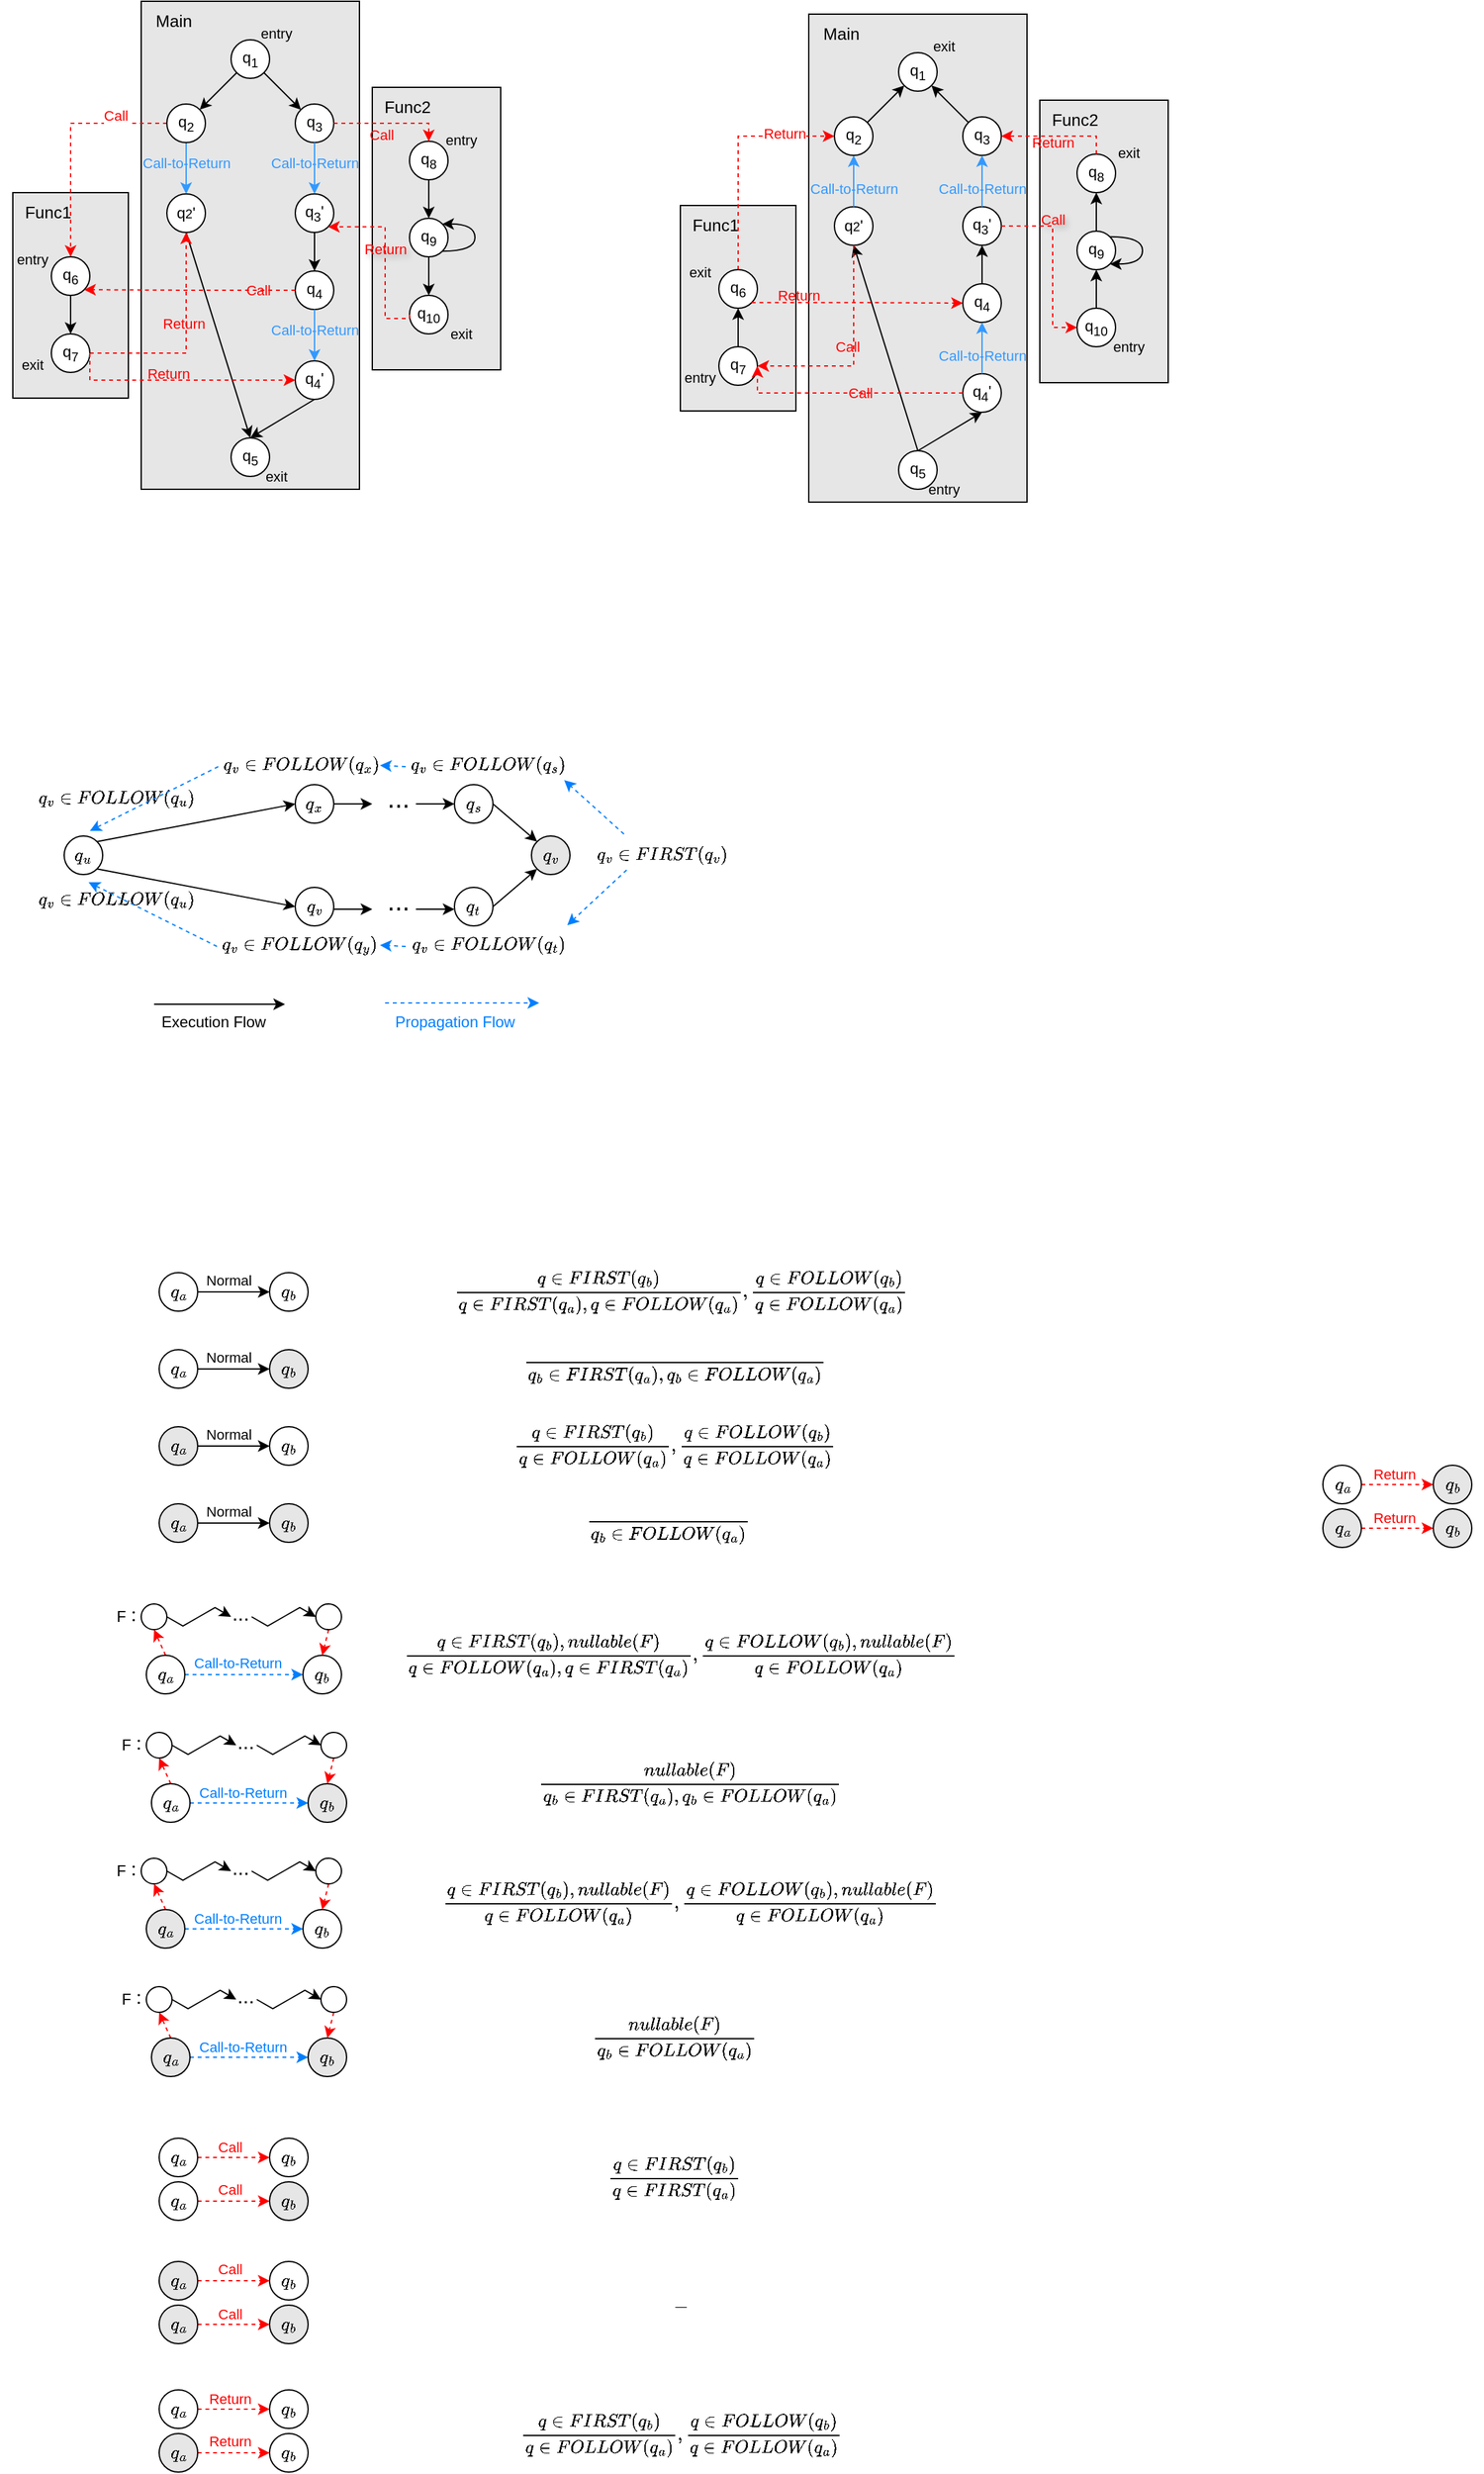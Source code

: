 <mxfile version="26.1.1">
  <diagram name="Page-1" id="A7k74kE_RhITa8ARLkci">
    <mxGraphModel dx="2074" dy="1145" grid="1" gridSize="10" guides="1" tooltips="1" connect="1" arrows="1" fold="1" page="1" pageScale="1" pageWidth="827" pageHeight="1169" math="1" shadow="0">
      <root>
        <mxCell id="0" />
        <mxCell id="1" parent="0" />
        <mxCell id="d1ezA-FeV2UQNvriFKlT-59" value="" style="group" parent="1" vertex="1" connectable="0">
          <mxGeometry x="350" y="157" width="100" height="220" as="geometry" />
        </mxCell>
        <mxCell id="d1ezA-FeV2UQNvriFKlT-60" value="" style="rounded=0;whiteSpace=wrap;html=1;fillColor=#E6E6E6;" parent="d1ezA-FeV2UQNvriFKlT-59" vertex="1">
          <mxGeometry width="100.0" height="220.0" as="geometry" />
        </mxCell>
        <mxCell id="d1ezA-FeV2UQNvriFKlT-61" value="&lt;font style=&quot;font-size: 13px;&quot;&gt;Func2&lt;/font&gt;" style="text;html=1;align=center;verticalAlign=middle;resizable=0;points=[];autosize=1;strokeColor=none;fillColor=none;" parent="d1ezA-FeV2UQNvriFKlT-59" vertex="1">
          <mxGeometry x="-2.941" width="60" height="30" as="geometry" />
        </mxCell>
        <mxCell id="d1ezA-FeV2UQNvriFKlT-71" value="&lt;font style=&quot;font-size: 11px;&quot;&gt;entry&lt;/font&gt;" style="text;html=1;align=center;verticalAlign=middle;resizable=0;points=[];autosize=1;strokeColor=none;fillColor=none;" parent="d1ezA-FeV2UQNvriFKlT-59" vertex="1">
          <mxGeometry x="44" y="26" width="50" height="30" as="geometry" />
        </mxCell>
        <mxCell id="d1ezA-FeV2UQNvriFKlT-72" value="&lt;font style=&quot;font-size: 11px;&quot;&gt;exit&lt;/font&gt;" style="text;html=1;align=center;verticalAlign=middle;resizable=0;points=[];autosize=1;strokeColor=none;fillColor=none;" parent="d1ezA-FeV2UQNvriFKlT-59" vertex="1">
          <mxGeometry x="49" y="177" width="40" height="30" as="geometry" />
        </mxCell>
        <mxCell id="d1ezA-FeV2UQNvriFKlT-55" value="" style="group" parent="1" vertex="1" connectable="0">
          <mxGeometry x="70" y="239" width="90" height="180" as="geometry" />
        </mxCell>
        <mxCell id="d1ezA-FeV2UQNvriFKlT-56" value="" style="rounded=0;whiteSpace=wrap;html=1;fillColor=#E6E6E6;" parent="d1ezA-FeV2UQNvriFKlT-55" vertex="1">
          <mxGeometry width="90" height="160" as="geometry" />
        </mxCell>
        <mxCell id="d1ezA-FeV2UQNvriFKlT-57" value="&lt;font style=&quot;font-size: 13px;&quot;&gt;Func1&lt;/font&gt;" style="text;html=1;align=center;verticalAlign=middle;resizable=0;points=[];autosize=1;strokeColor=none;fillColor=none;" parent="d1ezA-FeV2UQNvriFKlT-55" vertex="1">
          <mxGeometry x="-2.647" width="60" height="30" as="geometry" />
        </mxCell>
        <mxCell id="d1ezA-FeV2UQNvriFKlT-69" value="&lt;font style=&quot;font-size: 11px;&quot;&gt;entry&lt;/font&gt;" style="text;html=1;align=center;verticalAlign=middle;resizable=0;points=[];autosize=1;strokeColor=none;fillColor=none;" parent="d1ezA-FeV2UQNvriFKlT-55" vertex="1">
          <mxGeometry x="-10" y="37" width="50" height="30" as="geometry" />
        </mxCell>
        <mxCell id="d1ezA-FeV2UQNvriFKlT-70" value="&lt;font style=&quot;font-size: 11px;&quot;&gt;exit&lt;/font&gt;" style="text;html=1;align=center;verticalAlign=middle;resizable=0;points=[];autosize=1;strokeColor=none;fillColor=none;" parent="d1ezA-FeV2UQNvriFKlT-55" vertex="1">
          <mxGeometry x="-5" y="119" width="40" height="30" as="geometry" />
        </mxCell>
        <mxCell id="d1ezA-FeV2UQNvriFKlT-53" value="" style="group" parent="1" vertex="1" connectable="0">
          <mxGeometry x="170" y="90" width="170" height="385" as="geometry" />
        </mxCell>
        <mxCell id="d1ezA-FeV2UQNvriFKlT-50" value="" style="rounded=0;whiteSpace=wrap;html=1;fillColor=#E6E6E6;" parent="d1ezA-FeV2UQNvriFKlT-53" vertex="1">
          <mxGeometry width="170" height="380.0" as="geometry" />
        </mxCell>
        <mxCell id="d1ezA-FeV2UQNvriFKlT-52" value="&lt;font style=&quot;font-size: 13px;&quot;&gt;Main&lt;/font&gt;" style="text;html=1;align=center;verticalAlign=middle;resizable=0;points=[];autosize=1;strokeColor=none;fillColor=none;" parent="d1ezA-FeV2UQNvriFKlT-53" vertex="1">
          <mxGeometry width="50" height="30" as="geometry" />
        </mxCell>
        <mxCell id="d1ezA-FeV2UQNvriFKlT-64" value="&lt;font style=&quot;font-size: 11px;&quot;&gt;entry&lt;/font&gt;" style="text;html=1;align=center;verticalAlign=middle;resizable=0;points=[];autosize=1;strokeColor=none;fillColor=none;" parent="d1ezA-FeV2UQNvriFKlT-53" vertex="1">
          <mxGeometry x="80" y="10" width="50" height="30" as="geometry" />
        </mxCell>
        <mxCell id="d1ezA-FeV2UQNvriFKlT-68" value="&lt;font style=&quot;font-size: 11px;&quot;&gt;exit&lt;/font&gt;" style="text;html=1;align=center;verticalAlign=middle;resizable=0;points=[];autosize=1;strokeColor=none;fillColor=none;" parent="d1ezA-FeV2UQNvriFKlT-53" vertex="1">
          <mxGeometry x="85" y="355" width="40" height="30" as="geometry" />
        </mxCell>
        <mxCell id="d1ezA-FeV2UQNvriFKlT-7" style="rounded=0;orthogonalLoop=1;jettySize=auto;html=1;exitX=0;exitY=1;exitDx=0;exitDy=0;entryX=1;entryY=0;entryDx=0;entryDy=0;" parent="1" source="d1ezA-FeV2UQNvriFKlT-1" target="d1ezA-FeV2UQNvriFKlT-3" edge="1">
          <mxGeometry relative="1" as="geometry" />
        </mxCell>
        <mxCell id="d1ezA-FeV2UQNvriFKlT-8" style="rounded=0;orthogonalLoop=1;jettySize=auto;html=1;exitX=1;exitY=1;exitDx=0;exitDy=0;entryX=0;entryY=0;entryDx=0;entryDy=0;" parent="1" source="d1ezA-FeV2UQNvriFKlT-1" target="d1ezA-FeV2UQNvriFKlT-6" edge="1">
          <mxGeometry relative="1" as="geometry" />
        </mxCell>
        <mxCell id="d1ezA-FeV2UQNvriFKlT-1" value="q&lt;sub&gt;1&lt;/sub&gt;" style="ellipse;whiteSpace=wrap;html=1;aspect=fixed;" parent="1" vertex="1">
          <mxGeometry x="240" y="120" width="30" height="30" as="geometry" />
        </mxCell>
        <mxCell id="d1ezA-FeV2UQNvriFKlT-22" style="rounded=0;orthogonalLoop=1;jettySize=auto;html=1;exitX=0.5;exitY=1;exitDx=0;exitDy=0;entryX=0.5;entryY=0;entryDx=0;entryDy=0;" parent="1" source="d1ezA-FeV2UQNvriFKlT-2" target="d1ezA-FeV2UQNvriFKlT-21" edge="1">
          <mxGeometry relative="1" as="geometry" />
        </mxCell>
        <mxCell id="d1ezA-FeV2UQNvriFKlT-2" value="q&lt;span style=&quot;font-size: 10px;&quot;&gt;2&lt;/span&gt;&#39;" style="ellipse;whiteSpace=wrap;html=1;aspect=fixed;" parent="1" vertex="1">
          <mxGeometry x="190" y="240" width="30" height="30" as="geometry" />
        </mxCell>
        <mxCell id="d1ezA-FeV2UQNvriFKlT-4" style="edgeStyle=orthogonalEdgeStyle;rounded=0;orthogonalLoop=1;jettySize=auto;html=1;exitX=0.5;exitY=1;exitDx=0;exitDy=0;entryX=0.5;entryY=0;entryDx=0;entryDy=0;strokeColor=#3399FF;" parent="1" source="d1ezA-FeV2UQNvriFKlT-3" target="d1ezA-FeV2UQNvriFKlT-2" edge="1">
          <mxGeometry relative="1" as="geometry" />
        </mxCell>
        <mxCell id="d1ezA-FeV2UQNvriFKlT-5" value="&lt;font color=&quot;#3399ff&quot;&gt;Call-to-Return&lt;/font&gt;" style="edgeLabel;html=1;align=center;verticalAlign=middle;resizable=0;points=[];labelBackgroundColor=none;" parent="d1ezA-FeV2UQNvriFKlT-4" vertex="1" connectable="0">
          <mxGeometry x="-0.25" relative="1" as="geometry">
            <mxPoint y="1" as="offset" />
          </mxGeometry>
        </mxCell>
        <mxCell id="d1ezA-FeV2UQNvriFKlT-32" style="edgeStyle=orthogonalEdgeStyle;rounded=0;orthogonalLoop=1;jettySize=auto;html=1;exitX=0;exitY=0.5;exitDx=0;exitDy=0;entryX=0.5;entryY=0;entryDx=0;entryDy=0;dashed=1;strokeColor=#FF0000;" parent="1" source="d1ezA-FeV2UQNvriFKlT-3" target="d1ezA-FeV2UQNvriFKlT-28" edge="1">
          <mxGeometry relative="1" as="geometry" />
        </mxCell>
        <mxCell id="d1ezA-FeV2UQNvriFKlT-34" value="&lt;font color=&quot;#ff0000&quot;&gt;Call&lt;/font&gt;" style="edgeLabel;html=1;align=center;verticalAlign=middle;resizable=0;points=[];" parent="d1ezA-FeV2UQNvriFKlT-32" vertex="1" connectable="0">
          <mxGeometry x="0.178" y="2" relative="1" as="geometry">
            <mxPoint x="33" y="-37" as="offset" />
          </mxGeometry>
        </mxCell>
        <mxCell id="d1ezA-FeV2UQNvriFKlT-3" value="q&lt;sub&gt;2&lt;/sub&gt;" style="ellipse;whiteSpace=wrap;html=1;aspect=fixed;" parent="1" vertex="1">
          <mxGeometry x="190" y="170" width="30" height="30" as="geometry" />
        </mxCell>
        <mxCell id="d1ezA-FeV2UQNvriFKlT-6" value="q&lt;sub&gt;3&lt;/sub&gt;" style="ellipse;whiteSpace=wrap;html=1;aspect=fixed;" parent="1" vertex="1">
          <mxGeometry x="290" y="170" width="30" height="30" as="geometry" />
        </mxCell>
        <mxCell id="d1ezA-FeV2UQNvriFKlT-16" style="edgeStyle=orthogonalEdgeStyle;rounded=0;orthogonalLoop=1;jettySize=auto;html=1;exitX=0.5;exitY=1;exitDx=0;exitDy=0;entryX=0.5;entryY=0;entryDx=0;entryDy=0;" parent="1" source="d1ezA-FeV2UQNvriFKlT-10" target="d1ezA-FeV2UQNvriFKlT-14" edge="1">
          <mxGeometry relative="1" as="geometry" />
        </mxCell>
        <mxCell id="d1ezA-FeV2UQNvriFKlT-10" value="q&lt;sub&gt;3&lt;/sub&gt;&#39;" style="ellipse;whiteSpace=wrap;html=1;aspect=fixed;" parent="1" vertex="1">
          <mxGeometry x="290" y="240" width="30" height="30" as="geometry" />
        </mxCell>
        <mxCell id="d1ezA-FeV2UQNvriFKlT-14" value="q&lt;sub&gt;4&lt;/sub&gt;" style="ellipse;whiteSpace=wrap;html=1;aspect=fixed;" parent="1" vertex="1">
          <mxGeometry x="290" y="300" width="30" height="30" as="geometry" />
        </mxCell>
        <mxCell id="d1ezA-FeV2UQNvriFKlT-23" style="rounded=0;orthogonalLoop=1;jettySize=auto;html=1;exitX=0.5;exitY=1;exitDx=0;exitDy=0;entryX=0.5;entryY=0;entryDx=0;entryDy=0;" parent="1" source="d1ezA-FeV2UQNvriFKlT-15" target="d1ezA-FeV2UQNvriFKlT-21" edge="1">
          <mxGeometry relative="1" as="geometry" />
        </mxCell>
        <mxCell id="d1ezA-FeV2UQNvriFKlT-15" value="q&lt;sub&gt;4&lt;/sub&gt;&#39;" style="ellipse;whiteSpace=wrap;html=1;aspect=fixed;" parent="1" vertex="1">
          <mxGeometry x="290" y="370" width="30" height="30" as="geometry" />
        </mxCell>
        <mxCell id="d1ezA-FeV2UQNvriFKlT-17" style="edgeStyle=orthogonalEdgeStyle;rounded=0;orthogonalLoop=1;jettySize=auto;html=1;exitX=0.5;exitY=1;exitDx=0;exitDy=0;entryX=0.5;entryY=0;entryDx=0;entryDy=0;strokeColor=#3399FF;" parent="1" source="d1ezA-FeV2UQNvriFKlT-6" target="d1ezA-FeV2UQNvriFKlT-10" edge="1">
          <mxGeometry relative="1" as="geometry">
            <mxPoint x="215" y="210" as="sourcePoint" />
            <mxPoint x="215" y="250" as="targetPoint" />
          </mxGeometry>
        </mxCell>
        <mxCell id="d1ezA-FeV2UQNvriFKlT-18" value="&lt;font color=&quot;#3399ff&quot;&gt;Call-to-Return&lt;/font&gt;" style="edgeLabel;html=1;align=center;verticalAlign=middle;resizable=0;points=[];labelBackgroundColor=none;" parent="d1ezA-FeV2UQNvriFKlT-17" vertex="1" connectable="0">
          <mxGeometry x="-0.25" relative="1" as="geometry">
            <mxPoint y="1" as="offset" />
          </mxGeometry>
        </mxCell>
        <mxCell id="d1ezA-FeV2UQNvriFKlT-19" style="edgeStyle=orthogonalEdgeStyle;rounded=0;orthogonalLoop=1;jettySize=auto;html=1;exitX=0.5;exitY=1;exitDx=0;exitDy=0;entryX=0.5;entryY=0;entryDx=0;entryDy=0;strokeColor=#3399FF;" parent="1" source="d1ezA-FeV2UQNvriFKlT-14" target="d1ezA-FeV2UQNvriFKlT-15" edge="1">
          <mxGeometry relative="1" as="geometry">
            <mxPoint x="225" y="220" as="sourcePoint" />
            <mxPoint x="225" y="260" as="targetPoint" />
          </mxGeometry>
        </mxCell>
        <mxCell id="d1ezA-FeV2UQNvriFKlT-20" value="&lt;font color=&quot;#3399ff&quot;&gt;Call-to-Return&lt;/font&gt;" style="edgeLabel;html=1;align=center;verticalAlign=middle;resizable=0;points=[];labelBackgroundColor=none;" parent="d1ezA-FeV2UQNvriFKlT-19" vertex="1" connectable="0">
          <mxGeometry x="-0.25" relative="1" as="geometry">
            <mxPoint y="1" as="offset" />
          </mxGeometry>
        </mxCell>
        <mxCell id="d1ezA-FeV2UQNvriFKlT-21" value="q&lt;sub&gt;5&lt;/sub&gt;" style="ellipse;whiteSpace=wrap;html=1;aspect=fixed;" parent="1" vertex="1">
          <mxGeometry x="240" y="430" width="30" height="30" as="geometry" />
        </mxCell>
        <mxCell id="d1ezA-FeV2UQNvriFKlT-27" style="edgeStyle=orthogonalEdgeStyle;rounded=0;orthogonalLoop=1;jettySize=auto;html=1;exitX=0.5;exitY=1;exitDx=0;exitDy=0;entryX=0.5;entryY=0;entryDx=0;entryDy=0;" parent="1" source="d1ezA-FeV2UQNvriFKlT-28" target="d1ezA-FeV2UQNvriFKlT-29" edge="1">
          <mxGeometry relative="1" as="geometry" />
        </mxCell>
        <mxCell id="d1ezA-FeV2UQNvriFKlT-28" value="q&lt;sub&gt;6&lt;/sub&gt;" style="ellipse;whiteSpace=wrap;html=1;aspect=fixed;" parent="1" vertex="1">
          <mxGeometry x="100" y="289" width="30" height="30" as="geometry" />
        </mxCell>
        <mxCell id="d1ezA-FeV2UQNvriFKlT-33" style="edgeStyle=orthogonalEdgeStyle;rounded=0;orthogonalLoop=1;jettySize=auto;html=1;exitX=1;exitY=0.5;exitDx=0;exitDy=0;entryX=0.5;entryY=1;entryDx=0;entryDy=0;dashed=1;strokeColor=#FF0000;" parent="1" source="d1ezA-FeV2UQNvriFKlT-29" target="d1ezA-FeV2UQNvriFKlT-2" edge="1">
          <mxGeometry relative="1" as="geometry" />
        </mxCell>
        <mxCell id="d1ezA-FeV2UQNvriFKlT-35" value="&lt;font color=&quot;#ff0000&quot;&gt;Return&lt;/font&gt;" style="edgeLabel;html=1;align=center;verticalAlign=middle;resizable=0;points=[];labelBackgroundColor=none;" parent="d1ezA-FeV2UQNvriFKlT-33" vertex="1" connectable="0">
          <mxGeometry x="-0.565" relative="1" as="geometry">
            <mxPoint x="36" y="-23" as="offset" />
          </mxGeometry>
        </mxCell>
        <mxCell id="d1ezA-FeV2UQNvriFKlT-29" value="q&lt;sub&gt;7&lt;/sub&gt;" style="ellipse;whiteSpace=wrap;html=1;aspect=fixed;" parent="1" vertex="1">
          <mxGeometry x="100" y="349" width="30" height="30" as="geometry" />
        </mxCell>
        <mxCell id="d1ezA-FeV2UQNvriFKlT-36" style="edgeStyle=orthogonalEdgeStyle;rounded=0;orthogonalLoop=1;jettySize=auto;html=1;exitX=1;exitY=0.5;exitDx=0;exitDy=0;entryX=0;entryY=0.5;entryDx=0;entryDy=0;dashed=1;strokeColor=#FF0000;" parent="1" source="d1ezA-FeV2UQNvriFKlT-29" target="d1ezA-FeV2UQNvriFKlT-15" edge="1">
          <mxGeometry relative="1" as="geometry">
            <mxPoint x="150" y="385" as="sourcePoint" />
            <mxPoint x="215" y="280" as="targetPoint" />
            <Array as="points">
              <mxPoint x="130" y="385" />
            </Array>
          </mxGeometry>
        </mxCell>
        <mxCell id="d1ezA-FeV2UQNvriFKlT-37" value="&lt;font color=&quot;#ff0000&quot;&gt;Return&lt;/font&gt;" style="edgeLabel;html=1;align=center;verticalAlign=middle;resizable=0;points=[];labelBackgroundColor=none;" parent="d1ezA-FeV2UQNvriFKlT-36" vertex="1" connectable="0">
          <mxGeometry x="-0.565" relative="1" as="geometry">
            <mxPoint x="42" y="-5" as="offset" />
          </mxGeometry>
        </mxCell>
        <mxCell id="d1ezA-FeV2UQNvriFKlT-38" style="edgeStyle=orthogonalEdgeStyle;rounded=0;orthogonalLoop=1;jettySize=auto;html=1;exitX=0;exitY=0.5;exitDx=0;exitDy=0;entryX=1;entryY=1;entryDx=0;entryDy=0;dashed=1;strokeColor=#FF0000;" parent="1" source="d1ezA-FeV2UQNvriFKlT-14" target="d1ezA-FeV2UQNvriFKlT-28" edge="1">
          <mxGeometry relative="1" as="geometry">
            <mxPoint x="200" y="195" as="sourcePoint" />
            <mxPoint x="135" y="310" as="targetPoint" />
          </mxGeometry>
        </mxCell>
        <mxCell id="d1ezA-FeV2UQNvriFKlT-39" value="&lt;font color=&quot;#ff0000&quot;&gt;Call&lt;/font&gt;" style="edgeLabel;html=1;align=center;verticalAlign=middle;resizable=0;points=[];labelBackgroundColor=none;" parent="d1ezA-FeV2UQNvriFKlT-38" vertex="1" connectable="0">
          <mxGeometry x="0.178" y="2" relative="1" as="geometry">
            <mxPoint x="67" y="-2" as="offset" />
          </mxGeometry>
        </mxCell>
        <mxCell id="d1ezA-FeV2UQNvriFKlT-43" style="edgeStyle=orthogonalEdgeStyle;rounded=0;orthogonalLoop=1;jettySize=auto;html=1;exitX=0.5;exitY=1;exitDx=0;exitDy=0;entryX=0.5;entryY=0;entryDx=0;entryDy=0;" parent="1" source="d1ezA-FeV2UQNvriFKlT-40" target="d1ezA-FeV2UQNvriFKlT-41" edge="1">
          <mxGeometry relative="1" as="geometry" />
        </mxCell>
        <mxCell id="d1ezA-FeV2UQNvriFKlT-40" value="q&lt;sub&gt;8&lt;/sub&gt;" style="ellipse;whiteSpace=wrap;html=1;aspect=fixed;" parent="1" vertex="1">
          <mxGeometry x="379" y="199" width="30" height="30" as="geometry" />
        </mxCell>
        <mxCell id="d1ezA-FeV2UQNvriFKlT-44" style="edgeStyle=orthogonalEdgeStyle;rounded=0;orthogonalLoop=1;jettySize=auto;html=1;exitX=0.5;exitY=1;exitDx=0;exitDy=0;entryX=0.5;entryY=0;entryDx=0;entryDy=0;" parent="1" source="d1ezA-FeV2UQNvriFKlT-41" target="d1ezA-FeV2UQNvriFKlT-42" edge="1">
          <mxGeometry relative="1" as="geometry" />
        </mxCell>
        <mxCell id="d1ezA-FeV2UQNvriFKlT-41" value="q&lt;sub&gt;9&lt;/sub&gt;" style="ellipse;whiteSpace=wrap;html=1;aspect=fixed;" parent="1" vertex="1">
          <mxGeometry x="379" y="259" width="30" height="30" as="geometry" />
        </mxCell>
        <mxCell id="d1ezA-FeV2UQNvriFKlT-42" value="q&lt;sub&gt;10&lt;/sub&gt;" style="ellipse;whiteSpace=wrap;html=1;aspect=fixed;" parent="1" vertex="1">
          <mxGeometry x="379" y="319" width="30" height="30" as="geometry" />
        </mxCell>
        <mxCell id="d1ezA-FeV2UQNvriFKlT-45" style="edgeStyle=orthogonalEdgeStyle;rounded=0;orthogonalLoop=1;jettySize=auto;html=1;exitX=1;exitY=1;exitDx=0;exitDy=0;entryX=1;entryY=0;entryDx=0;entryDy=0;curved=1;" parent="1" source="d1ezA-FeV2UQNvriFKlT-41" target="d1ezA-FeV2UQNvriFKlT-41" edge="1">
          <mxGeometry relative="1" as="geometry">
            <Array as="points">
              <mxPoint x="430" y="285" />
              <mxPoint x="430" y="263" />
            </Array>
          </mxGeometry>
        </mxCell>
        <mxCell id="d1ezA-FeV2UQNvriFKlT-46" style="edgeStyle=orthogonalEdgeStyle;rounded=0;orthogonalLoop=1;jettySize=auto;html=1;exitX=1;exitY=0.5;exitDx=0;exitDy=0;entryX=0.5;entryY=0;entryDx=0;entryDy=0;dashed=1;strokeColor=#FF0000;" parent="1" source="d1ezA-FeV2UQNvriFKlT-6" target="d1ezA-FeV2UQNvriFKlT-40" edge="1">
          <mxGeometry relative="1" as="geometry">
            <mxPoint x="200" y="195" as="sourcePoint" />
            <mxPoint x="135" y="310" as="targetPoint" />
            <Array as="points">
              <mxPoint x="394" y="185" />
            </Array>
          </mxGeometry>
        </mxCell>
        <mxCell id="d1ezA-FeV2UQNvriFKlT-47" value="&lt;font color=&quot;#ff0000&quot;&gt;Call&lt;/font&gt;" style="edgeLabel;html=1;align=center;verticalAlign=middle;resizable=0;points=[];labelBackgroundColor=none;" parent="d1ezA-FeV2UQNvriFKlT-46" vertex="1" connectable="0">
          <mxGeometry x="0.178" y="2" relative="1" as="geometry">
            <mxPoint x="-15" y="11" as="offset" />
          </mxGeometry>
        </mxCell>
        <mxCell id="d1ezA-FeV2UQNvriFKlT-48" style="edgeStyle=orthogonalEdgeStyle;rounded=0;orthogonalLoop=1;jettySize=auto;html=1;exitX=0;exitY=0.5;exitDx=0;exitDy=0;entryX=1;entryY=1;entryDx=0;entryDy=0;dashed=1;strokeColor=#FF0000;" parent="1" source="d1ezA-FeV2UQNvriFKlT-42" target="d1ezA-FeV2UQNvriFKlT-10" edge="1">
          <mxGeometry relative="1" as="geometry">
            <mxPoint x="330" y="195" as="sourcePoint" />
            <mxPoint x="424" y="212" as="targetPoint" />
            <Array as="points">
              <mxPoint x="379" y="337" />
              <mxPoint x="360" y="337" />
              <mxPoint x="360" y="266" />
            </Array>
          </mxGeometry>
        </mxCell>
        <mxCell id="d1ezA-FeV2UQNvriFKlT-49" value="&lt;font color=&quot;#ff0000&quot;&gt;Return&lt;/font&gt;" style="edgeLabel;html=1;align=center;verticalAlign=middle;resizable=0;points=[];textShadow=1;labelBackgroundColor=none;" parent="d1ezA-FeV2UQNvriFKlT-48" vertex="1" connectable="0">
          <mxGeometry x="0.178" y="2" relative="1" as="geometry">
            <mxPoint x="2" y="5" as="offset" />
          </mxGeometry>
        </mxCell>
        <mxCell id="d1ezA-FeV2UQNvriFKlT-128" value="" style="group" parent="1" vertex="1" connectable="0">
          <mxGeometry x="870" y="167" width="100" height="220" as="geometry" />
        </mxCell>
        <mxCell id="d1ezA-FeV2UQNvriFKlT-129" value="" style="rounded=0;whiteSpace=wrap;html=1;fillColor=#E6E6E6;" parent="d1ezA-FeV2UQNvriFKlT-128" vertex="1">
          <mxGeometry width="100.0" height="220.0" as="geometry" />
        </mxCell>
        <mxCell id="d1ezA-FeV2UQNvriFKlT-130" value="&lt;font style=&quot;font-size: 13px;&quot;&gt;Func2&lt;/font&gt;" style="text;html=1;align=center;verticalAlign=middle;resizable=0;points=[];autosize=1;strokeColor=none;fillColor=none;" parent="d1ezA-FeV2UQNvriFKlT-128" vertex="1">
          <mxGeometry x="-2.941" width="60" height="30" as="geometry" />
        </mxCell>
        <mxCell id="d1ezA-FeV2UQNvriFKlT-131" value="&lt;font style=&quot;font-size: 11px;&quot;&gt;exit&lt;/font&gt;" style="text;html=1;align=center;verticalAlign=middle;resizable=0;points=[];autosize=1;strokeColor=none;fillColor=none;" parent="d1ezA-FeV2UQNvriFKlT-128" vertex="1">
          <mxGeometry x="49" y="26" width="40" height="30" as="geometry" />
        </mxCell>
        <mxCell id="d1ezA-FeV2UQNvriFKlT-132" value="&lt;font style=&quot;font-size: 11px;&quot;&gt;entry&lt;/font&gt;" style="text;html=1;align=center;verticalAlign=middle;resizable=0;points=[];autosize=1;strokeColor=none;fillColor=none;" parent="d1ezA-FeV2UQNvriFKlT-128" vertex="1">
          <mxGeometry x="44" y="177" width="50" height="30" as="geometry" />
        </mxCell>
        <mxCell id="d1ezA-FeV2UQNvriFKlT-133" value="" style="group" parent="1" vertex="1" connectable="0">
          <mxGeometry x="590" y="249" width="90" height="180" as="geometry" />
        </mxCell>
        <mxCell id="d1ezA-FeV2UQNvriFKlT-134" value="" style="rounded=0;whiteSpace=wrap;html=1;fillColor=#E6E6E6;" parent="d1ezA-FeV2UQNvriFKlT-133" vertex="1">
          <mxGeometry width="90" height="160" as="geometry" />
        </mxCell>
        <mxCell id="d1ezA-FeV2UQNvriFKlT-135" value="&lt;font style=&quot;font-size: 13px;&quot;&gt;Func1&lt;/font&gt;" style="text;html=1;align=center;verticalAlign=middle;resizable=0;points=[];autosize=1;strokeColor=none;fillColor=none;" parent="d1ezA-FeV2UQNvriFKlT-133" vertex="1">
          <mxGeometry x="-2.647" width="60" height="30" as="geometry" />
        </mxCell>
        <mxCell id="d1ezA-FeV2UQNvriFKlT-136" value="&lt;font style=&quot;font-size: 11px;&quot;&gt;exit&lt;/font&gt;" style="text;html=1;align=center;verticalAlign=middle;resizable=0;points=[];autosize=1;strokeColor=none;fillColor=none;" parent="d1ezA-FeV2UQNvriFKlT-133" vertex="1">
          <mxGeometry x="-5" y="37" width="40" height="30" as="geometry" />
        </mxCell>
        <mxCell id="d1ezA-FeV2UQNvriFKlT-137" value="&lt;font style=&quot;font-size: 11px;&quot;&gt;entry&lt;/font&gt;" style="text;html=1;align=center;verticalAlign=middle;resizable=0;points=[];autosize=1;strokeColor=none;fillColor=none;" parent="d1ezA-FeV2UQNvriFKlT-133" vertex="1">
          <mxGeometry x="-10" y="119" width="50" height="30" as="geometry" />
        </mxCell>
        <mxCell id="d1ezA-FeV2UQNvriFKlT-138" value="" style="group" parent="1" vertex="1" connectable="0">
          <mxGeometry x="690" y="100" width="170" height="385" as="geometry" />
        </mxCell>
        <mxCell id="d1ezA-FeV2UQNvriFKlT-139" value="" style="rounded=0;whiteSpace=wrap;html=1;fillColor=#E6E6E6;" parent="d1ezA-FeV2UQNvriFKlT-138" vertex="1">
          <mxGeometry width="170" height="380.0" as="geometry" />
        </mxCell>
        <mxCell id="d1ezA-FeV2UQNvriFKlT-140" value="&lt;font style=&quot;font-size: 13px;&quot;&gt;Main&lt;/font&gt;" style="text;html=1;align=center;verticalAlign=middle;resizable=0;points=[];autosize=1;strokeColor=none;fillColor=none;" parent="d1ezA-FeV2UQNvriFKlT-138" vertex="1">
          <mxGeometry width="50" height="30" as="geometry" />
        </mxCell>
        <mxCell id="d1ezA-FeV2UQNvriFKlT-141" value="&lt;font style=&quot;font-size: 11px;&quot;&gt;exit&lt;/font&gt;" style="text;html=1;align=center;verticalAlign=middle;resizable=0;points=[];autosize=1;strokeColor=none;fillColor=none;" parent="d1ezA-FeV2UQNvriFKlT-138" vertex="1">
          <mxGeometry x="85" y="10" width="40" height="30" as="geometry" />
        </mxCell>
        <mxCell id="d1ezA-FeV2UQNvriFKlT-142" value="&lt;font style=&quot;font-size: 11px;&quot;&gt;entry&lt;/font&gt;" style="text;html=1;align=center;verticalAlign=middle;resizable=0;points=[];autosize=1;strokeColor=none;fillColor=none;" parent="d1ezA-FeV2UQNvriFKlT-138" vertex="1">
          <mxGeometry x="80" y="355" width="50" height="30" as="geometry" />
        </mxCell>
        <mxCell id="d1ezA-FeV2UQNvriFKlT-144" style="rounded=0;orthogonalLoop=1;jettySize=auto;html=1;entryX=1;entryY=1;entryDx=0;entryDy=0;exitX=0;exitY=0;exitDx=0;exitDy=0;" parent="1" source="d1ezA-FeV2UQNvriFKlT-153" target="d1ezA-FeV2UQNvriFKlT-145" edge="1">
          <mxGeometry relative="1" as="geometry">
            <mxPoint x="930" y="100" as="sourcePoint" />
          </mxGeometry>
        </mxCell>
        <mxCell id="d1ezA-FeV2UQNvriFKlT-145" value="q&lt;sub&gt;1&lt;/sub&gt;" style="ellipse;whiteSpace=wrap;html=1;aspect=fixed;" parent="1" vertex="1">
          <mxGeometry x="760" y="130" width="30" height="30" as="geometry" />
        </mxCell>
        <mxCell id="d1ezA-FeV2UQNvriFKlT-146" style="rounded=0;orthogonalLoop=1;jettySize=auto;html=1;entryX=0.5;entryY=1;entryDx=0;entryDy=0;exitX=0.5;exitY=0;exitDx=0;exitDy=0;" parent="1" source="d1ezA-FeV2UQNvriFKlT-163" target="d1ezA-FeV2UQNvriFKlT-147" edge="1">
          <mxGeometry relative="1" as="geometry">
            <mxPoint x="690" y="611" as="sourcePoint" />
          </mxGeometry>
        </mxCell>
        <mxCell id="d1ezA-FeV2UQNvriFKlT-147" value="q&lt;span style=&quot;font-size: 10px;&quot;&gt;2&lt;/span&gt;&#39;" style="ellipse;whiteSpace=wrap;html=1;aspect=fixed;" parent="1" vertex="1">
          <mxGeometry x="710" y="250" width="30" height="30" as="geometry" />
        </mxCell>
        <mxCell id="d1ezA-FeV2UQNvriFKlT-148" style="edgeStyle=orthogonalEdgeStyle;rounded=0;orthogonalLoop=1;jettySize=auto;html=1;entryX=0.5;entryY=1;entryDx=0;entryDy=0;strokeColor=#3399FF;exitX=0.5;exitY=0;exitDx=0;exitDy=0;" parent="1" source="d1ezA-FeV2UQNvriFKlT-147" target="d1ezA-FeV2UQNvriFKlT-152" edge="1">
          <mxGeometry relative="1" as="geometry">
            <mxPoint x="940" y="90" as="sourcePoint" />
          </mxGeometry>
        </mxCell>
        <mxCell id="d1ezA-FeV2UQNvriFKlT-149" value="&lt;font color=&quot;#3399ff&quot;&gt;Call-to-Return&lt;/font&gt;" style="edgeLabel;html=1;align=center;verticalAlign=middle;resizable=0;points=[];labelBackgroundColor=none;" parent="d1ezA-FeV2UQNvriFKlT-148" vertex="1" connectable="0">
          <mxGeometry x="-0.25" relative="1" as="geometry">
            <mxPoint y="1" as="offset" />
          </mxGeometry>
        </mxCell>
        <mxCell id="d1ezA-FeV2UQNvriFKlT-150" style="edgeStyle=orthogonalEdgeStyle;rounded=0;orthogonalLoop=1;jettySize=auto;html=1;entryX=0;entryY=0.5;entryDx=0;entryDy=0;dashed=1;strokeColor=#FF0000;exitX=0.5;exitY=0;exitDx=0;exitDy=0;" parent="1" source="d1ezA-FeV2UQNvriFKlT-165" target="d1ezA-FeV2UQNvriFKlT-152" edge="1">
          <mxGeometry relative="1" as="geometry">
            <mxPoint x="590" y="190" as="sourcePoint" />
          </mxGeometry>
        </mxCell>
        <mxCell id="d1ezA-FeV2UQNvriFKlT-151" value="&lt;font color=&quot;#ff0000&quot;&gt;Return&lt;/font&gt;" style="edgeLabel;html=1;align=center;verticalAlign=middle;resizable=0;points=[];" parent="d1ezA-FeV2UQNvriFKlT-150" vertex="1" connectable="0">
          <mxGeometry x="0.178" y="2" relative="1" as="geometry">
            <mxPoint x="34" as="offset" />
          </mxGeometry>
        </mxCell>
        <mxCell id="d1ezA-FeV2UQNvriFKlT-183" style="rounded=0;orthogonalLoop=1;jettySize=auto;html=1;exitX=1;exitY=0;exitDx=0;exitDy=0;entryX=0;entryY=1;entryDx=0;entryDy=0;" parent="1" source="d1ezA-FeV2UQNvriFKlT-152" target="d1ezA-FeV2UQNvriFKlT-145" edge="1">
          <mxGeometry relative="1" as="geometry" />
        </mxCell>
        <mxCell id="d1ezA-FeV2UQNvriFKlT-152" value="q&lt;sub&gt;2&lt;/sub&gt;" style="ellipse;whiteSpace=wrap;html=1;aspect=fixed;" parent="1" vertex="1">
          <mxGeometry x="710" y="180" width="30" height="30" as="geometry" />
        </mxCell>
        <mxCell id="d1ezA-FeV2UQNvriFKlT-153" value="q&lt;sub&gt;3&lt;/sub&gt;" style="ellipse;whiteSpace=wrap;html=1;aspect=fixed;" parent="1" vertex="1">
          <mxGeometry x="810" y="180" width="30" height="30" as="geometry" />
        </mxCell>
        <mxCell id="d1ezA-FeV2UQNvriFKlT-154" style="edgeStyle=orthogonalEdgeStyle;rounded=0;orthogonalLoop=1;jettySize=auto;html=1;entryX=0.5;entryY=1;entryDx=0;entryDy=0;exitX=0.5;exitY=0;exitDx=0;exitDy=0;" parent="1" source="d1ezA-FeV2UQNvriFKlT-156" target="d1ezA-FeV2UQNvriFKlT-155" edge="1">
          <mxGeometry relative="1" as="geometry">
            <mxPoint x="970" y="510" as="sourcePoint" />
          </mxGeometry>
        </mxCell>
        <mxCell id="d1ezA-FeV2UQNvriFKlT-155" value="q&lt;sub&gt;3&lt;/sub&gt;&#39;" style="ellipse;whiteSpace=wrap;html=1;aspect=fixed;" parent="1" vertex="1">
          <mxGeometry x="810" y="250" width="30" height="30" as="geometry" />
        </mxCell>
        <mxCell id="d1ezA-FeV2UQNvriFKlT-156" value="q&lt;sub&gt;4&lt;/sub&gt;" style="ellipse;whiteSpace=wrap;html=1;aspect=fixed;" parent="1" vertex="1">
          <mxGeometry x="810" y="310" width="30" height="30" as="geometry" />
        </mxCell>
        <mxCell id="d1ezA-FeV2UQNvriFKlT-157" style="rounded=0;orthogonalLoop=1;jettySize=auto;html=1;exitX=0.5;exitY=0;exitDx=0;exitDy=0;entryX=0.5;entryY=1;entryDx=0;entryDy=0;" parent="1" source="d1ezA-FeV2UQNvriFKlT-163" target="d1ezA-FeV2UQNvriFKlT-158" edge="1">
          <mxGeometry relative="1" as="geometry">
            <mxPoint x="890" y="550" as="targetPoint" />
          </mxGeometry>
        </mxCell>
        <mxCell id="d1ezA-FeV2UQNvriFKlT-158" value="q&lt;sub&gt;4&lt;/sub&gt;&#39;" style="ellipse;whiteSpace=wrap;html=1;aspect=fixed;" parent="1" vertex="1">
          <mxGeometry x="810" y="380" width="30" height="30" as="geometry" />
        </mxCell>
        <mxCell id="d1ezA-FeV2UQNvriFKlT-159" style="edgeStyle=orthogonalEdgeStyle;rounded=0;orthogonalLoop=1;jettySize=auto;html=1;exitX=0.5;exitY=0;exitDx=0;exitDy=0;strokeColor=#3399FF;entryX=0.5;entryY=1;entryDx=0;entryDy=0;" parent="1" source="d1ezA-FeV2UQNvriFKlT-155" target="d1ezA-FeV2UQNvriFKlT-153" edge="1">
          <mxGeometry relative="1" as="geometry">
            <mxPoint x="735" y="220" as="sourcePoint" />
            <mxPoint x="1050" y="90" as="targetPoint" />
          </mxGeometry>
        </mxCell>
        <mxCell id="d1ezA-FeV2UQNvriFKlT-160" value="&lt;font color=&quot;#3399ff&quot;&gt;Call-to-Return&lt;/font&gt;" style="edgeLabel;html=1;align=center;verticalAlign=middle;resizable=0;points=[];labelBackgroundColor=none;" parent="d1ezA-FeV2UQNvriFKlT-159" vertex="1" connectable="0">
          <mxGeometry x="-0.25" relative="1" as="geometry">
            <mxPoint y="1" as="offset" />
          </mxGeometry>
        </mxCell>
        <mxCell id="d1ezA-FeV2UQNvriFKlT-161" style="edgeStyle=orthogonalEdgeStyle;rounded=0;orthogonalLoop=1;jettySize=auto;html=1;exitX=0.5;exitY=0;exitDx=0;exitDy=0;strokeColor=#3399FF;entryX=0.5;entryY=1;entryDx=0;entryDy=0;" parent="1" source="d1ezA-FeV2UQNvriFKlT-158" target="d1ezA-FeV2UQNvriFKlT-156" edge="1">
          <mxGeometry relative="1" as="geometry">
            <mxPoint x="745" y="230" as="sourcePoint" />
            <mxPoint x="940" y="460" as="targetPoint" />
          </mxGeometry>
        </mxCell>
        <mxCell id="d1ezA-FeV2UQNvriFKlT-162" value="&lt;font color=&quot;#3399ff&quot;&gt;Call-to-Return&lt;/font&gt;" style="edgeLabel;html=1;align=center;verticalAlign=middle;resizable=0;points=[];labelBackgroundColor=none;" parent="d1ezA-FeV2UQNvriFKlT-161" vertex="1" connectable="0">
          <mxGeometry x="-0.25" relative="1" as="geometry">
            <mxPoint y="1" as="offset" />
          </mxGeometry>
        </mxCell>
        <mxCell id="d1ezA-FeV2UQNvriFKlT-163" value="q&lt;sub&gt;5&lt;/sub&gt;" style="ellipse;whiteSpace=wrap;html=1;aspect=fixed;" parent="1" vertex="1">
          <mxGeometry x="760" y="440" width="30" height="30" as="geometry" />
        </mxCell>
        <mxCell id="d1ezA-FeV2UQNvriFKlT-164" style="edgeStyle=orthogonalEdgeStyle;rounded=0;orthogonalLoop=1;jettySize=auto;html=1;entryX=0.5;entryY=1;entryDx=0;entryDy=0;exitX=0.5;exitY=0;exitDx=0;exitDy=0;" parent="1" source="d1ezA-FeV2UQNvriFKlT-168" target="d1ezA-FeV2UQNvriFKlT-165" edge="1">
          <mxGeometry relative="1" as="geometry">
            <mxPoint x="550" y="340" as="sourcePoint" />
          </mxGeometry>
        </mxCell>
        <mxCell id="d1ezA-FeV2UQNvriFKlT-165" value="q&lt;sub&gt;6&lt;/sub&gt;" style="ellipse;whiteSpace=wrap;html=1;aspect=fixed;" parent="1" vertex="1">
          <mxGeometry x="620" y="299" width="30" height="30" as="geometry" />
        </mxCell>
        <mxCell id="d1ezA-FeV2UQNvriFKlT-166" style="edgeStyle=orthogonalEdgeStyle;rounded=0;orthogonalLoop=1;jettySize=auto;html=1;exitX=0.5;exitY=1;exitDx=0;exitDy=0;dashed=1;strokeColor=#FF0000;entryX=1;entryY=0.5;entryDx=0;entryDy=0;" parent="1" source="d1ezA-FeV2UQNvriFKlT-147" target="d1ezA-FeV2UQNvriFKlT-168" edge="1">
          <mxGeometry relative="1" as="geometry">
            <mxPoint x="560" y="500" as="targetPoint" />
          </mxGeometry>
        </mxCell>
        <mxCell id="d1ezA-FeV2UQNvriFKlT-167" value="&lt;font color=&quot;#ff0000&quot;&gt;Call&lt;/font&gt;" style="edgeLabel;html=1;align=center;verticalAlign=middle;resizable=0;points=[];labelBackgroundColor=none;" parent="d1ezA-FeV2UQNvriFKlT-166" vertex="1" connectable="0">
          <mxGeometry x="-0.565" relative="1" as="geometry">
            <mxPoint x="-5" y="42" as="offset" />
          </mxGeometry>
        </mxCell>
        <mxCell id="d1ezA-FeV2UQNvriFKlT-168" value="q&lt;sub&gt;7&lt;/sub&gt;" style="ellipse;whiteSpace=wrap;html=1;aspect=fixed;" parent="1" vertex="1">
          <mxGeometry x="620" y="359" width="30" height="30" as="geometry" />
        </mxCell>
        <mxCell id="d1ezA-FeV2UQNvriFKlT-169" style="edgeStyle=orthogonalEdgeStyle;rounded=0;orthogonalLoop=1;jettySize=auto;html=1;dashed=1;strokeColor=#FF0000;entryX=1;entryY=0.5;entryDx=0;entryDy=0;" parent="1" source="d1ezA-FeV2UQNvriFKlT-158" target="d1ezA-FeV2UQNvriFKlT-168" edge="1">
          <mxGeometry relative="1" as="geometry">
            <mxPoint x="670" y="395" as="sourcePoint" />
            <mxPoint x="610" y="480" as="targetPoint" />
            <Array as="points">
              <mxPoint x="650" y="395" />
            </Array>
          </mxGeometry>
        </mxCell>
        <mxCell id="d1ezA-FeV2UQNvriFKlT-170" value="&lt;font color=&quot;#ff0000&quot;&gt;Call&lt;/font&gt;" style="edgeLabel;html=1;align=center;verticalAlign=middle;resizable=0;points=[];labelBackgroundColor=none;" parent="d1ezA-FeV2UQNvriFKlT-169" vertex="1" connectable="0">
          <mxGeometry x="-0.565" relative="1" as="geometry">
            <mxPoint x="-41" as="offset" />
          </mxGeometry>
        </mxCell>
        <mxCell id="d1ezA-FeV2UQNvriFKlT-171" style="edgeStyle=orthogonalEdgeStyle;rounded=0;orthogonalLoop=1;jettySize=auto;html=1;entryX=0;entryY=0.5;entryDx=0;entryDy=0;dashed=1;strokeColor=#FF0000;exitX=1;exitY=1;exitDx=0;exitDy=0;" parent="1" source="d1ezA-FeV2UQNvriFKlT-165" target="d1ezA-FeV2UQNvriFKlT-156" edge="1">
          <mxGeometry relative="1" as="geometry">
            <mxPoint x="580" y="170" as="sourcePoint" />
            <mxPoint x="655" y="320" as="targetPoint" />
          </mxGeometry>
        </mxCell>
        <mxCell id="d1ezA-FeV2UQNvriFKlT-172" value="&lt;font color=&quot;#ff0000&quot;&gt;Return&lt;/font&gt;" style="edgeLabel;html=1;align=center;verticalAlign=middle;resizable=0;points=[];labelBackgroundColor=none;" parent="d1ezA-FeV2UQNvriFKlT-171" vertex="1" connectable="0">
          <mxGeometry x="0.178" y="2" relative="1" as="geometry">
            <mxPoint x="-60" y="-4" as="offset" />
          </mxGeometry>
        </mxCell>
        <mxCell id="d1ezA-FeV2UQNvriFKlT-173" style="edgeStyle=orthogonalEdgeStyle;rounded=0;orthogonalLoop=1;jettySize=auto;html=1;entryX=0.5;entryY=1;entryDx=0;entryDy=0;exitX=0.5;exitY=0;exitDx=0;exitDy=0;" parent="1" source="d1ezA-FeV2UQNvriFKlT-176" target="d1ezA-FeV2UQNvriFKlT-174" edge="1">
          <mxGeometry relative="1" as="geometry">
            <mxPoint x="1040" y="269" as="sourcePoint" />
          </mxGeometry>
        </mxCell>
        <mxCell id="d1ezA-FeV2UQNvriFKlT-174" value="q&lt;sub&gt;8&lt;/sub&gt;" style="ellipse;whiteSpace=wrap;html=1;aspect=fixed;" parent="1" vertex="1">
          <mxGeometry x="899" y="209" width="30" height="30" as="geometry" />
        </mxCell>
        <mxCell id="d1ezA-FeV2UQNvriFKlT-175" style="edgeStyle=orthogonalEdgeStyle;rounded=0;orthogonalLoop=1;jettySize=auto;html=1;exitX=0.5;exitY=0;exitDx=0;exitDy=0;entryX=0.5;entryY=1;entryDx=0;entryDy=0;" parent="1" source="d1ezA-FeV2UQNvriFKlT-177" target="d1ezA-FeV2UQNvriFKlT-176" edge="1">
          <mxGeometry relative="1" as="geometry">
            <mxPoint x="1020" y="329" as="targetPoint" />
          </mxGeometry>
        </mxCell>
        <mxCell id="d1ezA-FeV2UQNvriFKlT-176" value="q&lt;sub&gt;9&lt;/sub&gt;" style="ellipse;whiteSpace=wrap;html=1;aspect=fixed;" parent="1" vertex="1">
          <mxGeometry x="899" y="269" width="30" height="30" as="geometry" />
        </mxCell>
        <mxCell id="d1ezA-FeV2UQNvriFKlT-177" value="q&lt;sub&gt;10&lt;/sub&gt;" style="ellipse;whiteSpace=wrap;html=1;aspect=fixed;" parent="1" vertex="1">
          <mxGeometry x="899" y="329" width="30" height="30" as="geometry" />
        </mxCell>
        <mxCell id="d1ezA-FeV2UQNvriFKlT-179" style="edgeStyle=orthogonalEdgeStyle;rounded=0;orthogonalLoop=1;jettySize=auto;html=1;exitX=0.5;exitY=0;exitDx=0;exitDy=0;dashed=1;strokeColor=#FF0000;entryX=1;entryY=0.5;entryDx=0;entryDy=0;" parent="1" source="d1ezA-FeV2UQNvriFKlT-174" target="d1ezA-FeV2UQNvriFKlT-153" edge="1">
          <mxGeometry relative="1" as="geometry">
            <mxPoint x="720" y="205" as="sourcePoint" />
            <mxPoint x="940" y="70" as="targetPoint" />
            <Array as="points">
              <mxPoint x="914" y="195" />
            </Array>
          </mxGeometry>
        </mxCell>
        <mxCell id="d1ezA-FeV2UQNvriFKlT-180" value="&lt;font color=&quot;#ff0000&quot;&gt;Return&lt;/font&gt;" style="edgeLabel;html=1;align=center;verticalAlign=middle;resizable=0;points=[];labelBackgroundColor=none;" parent="d1ezA-FeV2UQNvriFKlT-179" vertex="1" connectable="0">
          <mxGeometry x="0.178" y="2" relative="1" as="geometry">
            <mxPoint x="4" y="3" as="offset" />
          </mxGeometry>
        </mxCell>
        <mxCell id="d1ezA-FeV2UQNvriFKlT-181" style="edgeStyle=orthogonalEdgeStyle;rounded=0;orthogonalLoop=1;jettySize=auto;html=1;exitX=1;exitY=0.5;exitDx=0;exitDy=0;dashed=1;strokeColor=#FF0000;entryX=0;entryY=0.5;entryDx=0;entryDy=0;" parent="1" source="d1ezA-FeV2UQNvriFKlT-155" target="d1ezA-FeV2UQNvriFKlT-177" edge="1">
          <mxGeometry relative="1" as="geometry">
            <mxPoint x="850" y="205" as="sourcePoint" />
            <mxPoint x="1040" y="340" as="targetPoint" />
            <Array as="points">
              <mxPoint x="880" y="265" />
              <mxPoint x="880" y="344" />
            </Array>
          </mxGeometry>
        </mxCell>
        <mxCell id="d1ezA-FeV2UQNvriFKlT-182" value="&lt;font color=&quot;#ff0000&quot;&gt;Call&lt;/font&gt;" style="edgeLabel;html=1;align=center;verticalAlign=middle;resizable=0;points=[];textShadow=1;labelBackgroundColor=none;" parent="d1ezA-FeV2UQNvriFKlT-181" vertex="1" connectable="0">
          <mxGeometry x="0.178" y="2" relative="1" as="geometry">
            <mxPoint x="-2" y="-47" as="offset" />
          </mxGeometry>
        </mxCell>
        <mxCell id="d1ezA-FeV2UQNvriFKlT-185" style="edgeStyle=orthogonalEdgeStyle;rounded=0;orthogonalLoop=1;jettySize=auto;html=1;exitX=1;exitY=0;exitDx=0;exitDy=0;entryX=1;entryY=1;entryDx=0;entryDy=0;curved=1;" parent="1" source="d1ezA-FeV2UQNvriFKlT-176" target="d1ezA-FeV2UQNvriFKlT-176" edge="1">
          <mxGeometry relative="1" as="geometry">
            <Array as="points">
              <mxPoint x="950" y="273" />
              <mxPoint x="950" y="295" />
            </Array>
          </mxGeometry>
        </mxCell>
        <mxCell id="d1ezA-FeV2UQNvriFKlT-190" style="rounded=0;orthogonalLoop=1;jettySize=auto;html=1;exitX=1;exitY=0;exitDx=0;exitDy=0;entryX=0;entryY=0.5;entryDx=0;entryDy=0;" parent="1" source="d1ezA-FeV2UQNvriFKlT-187" target="d1ezA-FeV2UQNvriFKlT-188" edge="1">
          <mxGeometry relative="1" as="geometry">
            <mxPoint x="294" y="726" as="targetPoint" />
          </mxGeometry>
        </mxCell>
        <mxCell id="d1ezA-FeV2UQNvriFKlT-213" value="&lt;font style=&quot;font-size: 12px;&quot;&gt;$$q_v \in FOLLOW(q_u)$$&lt;/font&gt;" style="edgeLabel;html=1;align=center;verticalAlign=middle;resizable=0;points=[];labelBackgroundColor=none;" parent="d1ezA-FeV2UQNvriFKlT-190" vertex="1" connectable="0">
          <mxGeometry x="0.025" y="-1" relative="1" as="geometry">
            <mxPoint x="-65" y="-20" as="offset" />
          </mxGeometry>
        </mxCell>
        <mxCell id="d1ezA-FeV2UQNvriFKlT-191" style="rounded=0;orthogonalLoop=1;jettySize=auto;html=1;exitX=1;exitY=1;exitDx=0;exitDy=0;entryX=0;entryY=0.5;entryDx=0;entryDy=0;" parent="1" source="d1ezA-FeV2UQNvriFKlT-187" target="d1ezA-FeV2UQNvriFKlT-189" edge="1">
          <mxGeometry relative="1" as="geometry" />
        </mxCell>
        <mxCell id="d1ezA-FeV2UQNvriFKlT-187" value="$$q_u$$" style="ellipse;whiteSpace=wrap;html=1;" parent="1" vertex="1">
          <mxGeometry x="110" y="740" width="30" height="30" as="geometry" />
        </mxCell>
        <mxCell id="d1ezA-FeV2UQNvriFKlT-197" style="edgeStyle=orthogonalEdgeStyle;rounded=0;orthogonalLoop=1;jettySize=auto;html=1;exitX=1;exitY=0.5;exitDx=0;exitDy=0;" parent="1" source="d1ezA-FeV2UQNvriFKlT-188" edge="1">
          <mxGeometry relative="1" as="geometry">
            <mxPoint x="350" y="715" as="targetPoint" />
          </mxGeometry>
        </mxCell>
        <mxCell id="d1ezA-FeV2UQNvriFKlT-188" value="$$q_x$$" style="ellipse;whiteSpace=wrap;html=1;" parent="1" vertex="1">
          <mxGeometry x="290" y="700" width="30" height="30" as="geometry" />
        </mxCell>
        <mxCell id="d1ezA-FeV2UQNvriFKlT-189" value="$$q_v$$" style="ellipse;whiteSpace=wrap;html=1;" parent="1" vertex="1">
          <mxGeometry x="290" y="780" width="30" height="30" as="geometry" />
        </mxCell>
        <mxCell id="d1ezA-FeV2UQNvriFKlT-195" style="rounded=0;orthogonalLoop=1;jettySize=auto;html=1;exitX=1;exitY=0.5;exitDx=0;exitDy=0;entryX=0;entryY=0;entryDx=0;entryDy=0;" parent="1" source="d1ezA-FeV2UQNvriFKlT-192" target="d1ezA-FeV2UQNvriFKlT-194" edge="1">
          <mxGeometry relative="1" as="geometry" />
        </mxCell>
        <mxCell id="d1ezA-FeV2UQNvriFKlT-192" value="$$q_s$$" style="ellipse;whiteSpace=wrap;html=1;" parent="1" vertex="1">
          <mxGeometry x="414" y="700" width="30" height="30" as="geometry" />
        </mxCell>
        <mxCell id="d1ezA-FeV2UQNvriFKlT-196" style="rounded=0;orthogonalLoop=1;jettySize=auto;html=1;exitX=1;exitY=0.5;exitDx=0;exitDy=0;entryX=0;entryY=1;entryDx=0;entryDy=0;" parent="1" source="d1ezA-FeV2UQNvriFKlT-193" target="d1ezA-FeV2UQNvriFKlT-194" edge="1">
          <mxGeometry relative="1" as="geometry" />
        </mxCell>
        <mxCell id="d1ezA-FeV2UQNvriFKlT-193" value="$$q_t$$" style="ellipse;whiteSpace=wrap;html=1;" parent="1" vertex="1">
          <mxGeometry x="414" y="780" width="30" height="30" as="geometry" />
        </mxCell>
        <mxCell id="d1ezA-FeV2UQNvriFKlT-194" value="$$q_v$$" style="ellipse;whiteSpace=wrap;html=1;fillColor=#E6E6E6;" parent="1" vertex="1">
          <mxGeometry x="474" y="740" width="30" height="30" as="geometry" />
        </mxCell>
        <mxCell id="d1ezA-FeV2UQNvriFKlT-199" style="edgeStyle=orthogonalEdgeStyle;rounded=0;orthogonalLoop=1;jettySize=auto;html=1;exitX=1;exitY=0.5;exitDx=0;exitDy=0;" parent="1" edge="1">
          <mxGeometry relative="1" as="geometry">
            <mxPoint x="414" y="715" as="targetPoint" />
            <mxPoint x="384" y="715" as="sourcePoint" />
          </mxGeometry>
        </mxCell>
        <mxCell id="d1ezA-FeV2UQNvriFKlT-202" style="edgeStyle=orthogonalEdgeStyle;rounded=0;orthogonalLoop=1;jettySize=auto;html=1;exitX=1;exitY=0.5;exitDx=0;exitDy=0;" parent="1" edge="1">
          <mxGeometry relative="1" as="geometry">
            <mxPoint x="350" y="797" as="targetPoint" />
            <mxPoint x="320" y="797" as="sourcePoint" />
          </mxGeometry>
        </mxCell>
        <mxCell id="d1ezA-FeV2UQNvriFKlT-203" style="edgeStyle=orthogonalEdgeStyle;rounded=0;orthogonalLoop=1;jettySize=auto;html=1;exitX=1;exitY=0.5;exitDx=0;exitDy=0;" parent="1" edge="1">
          <mxGeometry relative="1" as="geometry">
            <mxPoint x="414" y="797" as="targetPoint" />
            <mxPoint x="384" y="797" as="sourcePoint" />
          </mxGeometry>
        </mxCell>
        <mxCell id="d1ezA-FeV2UQNvriFKlT-205" value="&lt;font style=&quot;font-size: 21px;&quot;&gt;...&lt;/font&gt;" style="text;html=1;align=center;verticalAlign=middle;resizable=0;points=[];autosize=1;strokeColor=none;fillColor=none;" parent="1" vertex="1">
          <mxGeometry x="350" y="690" width="40" height="40" as="geometry" />
        </mxCell>
        <mxCell id="d1ezA-FeV2UQNvriFKlT-206" value="&lt;font style=&quot;font-size: 21px;&quot;&gt;...&lt;/font&gt;" style="text;html=1;align=center;verticalAlign=middle;resizable=0;points=[];autosize=1;strokeColor=none;fillColor=none;" parent="1" vertex="1">
          <mxGeometry x="350" y="770" width="40" height="40" as="geometry" />
        </mxCell>
        <mxCell id="d1ezA-FeV2UQNvriFKlT-208" value="$$q_v \in FOLLOW(q_s)$$" style="text;html=1;align=center;verticalAlign=middle;resizable=0;points=[];autosize=1;strokeColor=none;fillColor=none;" parent="1" vertex="1">
          <mxGeometry x="355" y="670" width="170" height="30" as="geometry" />
        </mxCell>
        <mxCell id="d1ezA-FeV2UQNvriFKlT-209" value="$$q_v \in FOLLOW(q_t)$$" style="text;html=1;align=center;verticalAlign=middle;resizable=0;points=[];autosize=1;strokeColor=none;fillColor=none;" parent="1" vertex="1">
          <mxGeometry x="360" y="810" width="160" height="30" as="geometry" />
        </mxCell>
        <mxCell id="d1ezA-FeV2UQNvriFKlT-210" value="$$q_v \in FIRST(q_v)$$" style="text;html=1;align=center;verticalAlign=middle;resizable=0;points=[];autosize=1;strokeColor=none;fillColor=none;" parent="1" vertex="1">
          <mxGeometry x="500" y="740" width="150" height="30" as="geometry" />
        </mxCell>
        <mxCell id="d1ezA-FeV2UQNvriFKlT-211" value="$$q_v \in FOLLOW(q_y)$$" style="text;html=1;align=center;verticalAlign=middle;resizable=0;points=[];autosize=1;strokeColor=none;fillColor=none;" parent="1" vertex="1">
          <mxGeometry x="208" y="810" width="170" height="30" as="geometry" />
        </mxCell>
        <mxCell id="d1ezA-FeV2UQNvriFKlT-212" value="$$q_v \in FOLLOW(q_x)$$" style="text;html=1;align=center;verticalAlign=middle;resizable=0;points=[];autosize=1;strokeColor=none;fillColor=none;" parent="1" vertex="1">
          <mxGeometry x="209" y="670" width="170" height="30" as="geometry" />
        </mxCell>
        <mxCell id="d1ezA-FeV2UQNvriFKlT-214" value="&lt;font style=&quot;font-size: 12px;&quot;&gt;$$q_v \in FOLLOW(q_u)$$&lt;/font&gt;" style="edgeLabel;html=1;align=center;verticalAlign=middle;resizable=0;points=[];labelBackgroundColor=none;" parent="1" vertex="1" connectable="0">
          <mxGeometry x="170.004" y="729.997" as="geometry">
            <mxPoint x="-20" y="60" as="offset" />
          </mxGeometry>
        </mxCell>
        <mxCell id="d1ezA-FeV2UQNvriFKlT-215" value="" style="endArrow=classic;html=1;rounded=0;entryX=0.85;entryY=0.883;entryDx=0;entryDy=0;entryPerimeter=0;exitX=0.307;exitY=-0.05;exitDx=0;exitDy=0;exitPerimeter=0;dashed=1;strokeColor=#007FFF;" parent="1" source="d1ezA-FeV2UQNvriFKlT-210" target="d1ezA-FeV2UQNvriFKlT-208" edge="1">
          <mxGeometry width="50" height="50" relative="1" as="geometry">
            <mxPoint x="500" y="760" as="sourcePoint" />
            <mxPoint x="550" y="710" as="targetPoint" />
          </mxGeometry>
        </mxCell>
        <mxCell id="d1ezA-FeV2UQNvriFKlT-216" value="" style="endArrow=classic;html=1;rounded=0;entryX=0.887;entryY=-0.017;entryDx=0;entryDy=0;entryPerimeter=0;exitX=0.321;exitY=0.883;exitDx=0;exitDy=0;exitPerimeter=0;dashed=1;strokeColor=#007FFF;" parent="1" source="d1ezA-FeV2UQNvriFKlT-210" target="d1ezA-FeV2UQNvriFKlT-209" edge="1">
          <mxGeometry width="50" height="50" relative="1" as="geometry">
            <mxPoint x="558" y="749" as="sourcePoint" />
            <mxPoint x="506" y="706" as="targetPoint" />
          </mxGeometry>
        </mxCell>
        <mxCell id="d1ezA-FeV2UQNvriFKlT-217" value="" style="endArrow=classic;html=1;rounded=0;dashed=1;strokeColor=#007FFF;" parent="1" edge="1">
          <mxGeometry width="50" height="50" relative="1" as="geometry">
            <mxPoint x="376" y="686" as="sourcePoint" />
            <mxPoint x="356" y="685" as="targetPoint" />
          </mxGeometry>
        </mxCell>
        <mxCell id="d1ezA-FeV2UQNvriFKlT-218" value="" style="endArrow=classic;html=1;rounded=0;dashed=1;strokeColor=#007FFF;" parent="1" edge="1">
          <mxGeometry width="50" height="50" relative="1" as="geometry">
            <mxPoint x="376" y="826" as="sourcePoint" />
            <mxPoint x="356" y="825" as="targetPoint" />
          </mxGeometry>
        </mxCell>
        <mxCell id="d1ezA-FeV2UQNvriFKlT-219" value="" style="endArrow=classic;html=1;rounded=0;dashed=1;strokeColor=#007FFF;" parent="1" edge="1">
          <mxGeometry width="50" height="50" relative="1" as="geometry">
            <mxPoint x="230" y="686" as="sourcePoint" />
            <mxPoint x="130" y="736" as="targetPoint" />
          </mxGeometry>
        </mxCell>
        <mxCell id="d1ezA-FeV2UQNvriFKlT-220" value="" style="endArrow=classic;html=1;rounded=0;dashed=1;strokeColor=#007FFF;" parent="1" edge="1">
          <mxGeometry width="50" height="50" relative="1" as="geometry">
            <mxPoint x="229" y="826" as="sourcePoint" />
            <mxPoint x="129" y="776" as="targetPoint" />
          </mxGeometry>
        </mxCell>
        <mxCell id="d1ezA-FeV2UQNvriFKlT-222" style="edgeStyle=orthogonalEdgeStyle;rounded=0;orthogonalLoop=1;jettySize=auto;html=1;" parent="1" edge="1">
          <mxGeometry relative="1" as="geometry">
            <mxPoint x="282" y="871" as="targetPoint" />
            <mxPoint x="180" y="871" as="sourcePoint" />
          </mxGeometry>
        </mxCell>
        <mxCell id="d1ezA-FeV2UQNvriFKlT-223" style="edgeStyle=orthogonalEdgeStyle;rounded=0;orthogonalLoop=1;jettySize=auto;html=1;strokeColor=#007FFF;dashed=1;" parent="1" edge="1">
          <mxGeometry relative="1" as="geometry">
            <mxPoint x="480" y="870" as="targetPoint" />
            <mxPoint x="360" y="870" as="sourcePoint" />
          </mxGeometry>
        </mxCell>
        <mxCell id="d1ezA-FeV2UQNvriFKlT-224" value="Execution Flow" style="text;html=1;align=center;verticalAlign=middle;resizable=0;points=[];autosize=1;strokeColor=none;fillColor=none;" parent="1" vertex="1">
          <mxGeometry x="176" y="870" width="100" height="30" as="geometry" />
        </mxCell>
        <mxCell id="d1ezA-FeV2UQNvriFKlT-225" value="&lt;font color=&quot;#007fff&quot;&gt;Propagation Flow&lt;/font&gt;" style="text;html=1;align=center;verticalAlign=middle;resizable=0;points=[];autosize=1;strokeColor=none;fillColor=none;" parent="1" vertex="1">
          <mxGeometry x="354" y="870" width="120" height="30" as="geometry" />
        </mxCell>
        <mxCell id="d1ezA-FeV2UQNvriFKlT-238" style="edgeStyle=orthogonalEdgeStyle;rounded=0;orthogonalLoop=1;jettySize=auto;html=1;exitX=1;exitY=0.5;exitDx=0;exitDy=0;strokeColor=#FF0000;dashed=1;" parent="1" source="d1ezA-FeV2UQNvriFKlT-239" target="d1ezA-FeV2UQNvriFKlT-240" edge="1">
          <mxGeometry relative="1" as="geometry" />
        </mxCell>
        <mxCell id="d1ezA-FeV2UQNvriFKlT-241" value="&lt;font color=&quot;#ff0000&quot;&gt;Call&lt;/font&gt;" style="edgeLabel;html=1;align=center;verticalAlign=middle;resizable=0;points=[];" parent="d1ezA-FeV2UQNvriFKlT-238" vertex="1" connectable="0">
          <mxGeometry x="-0.107" y="-1" relative="1" as="geometry">
            <mxPoint y="-9" as="offset" />
          </mxGeometry>
        </mxCell>
        <mxCell id="d1ezA-FeV2UQNvriFKlT-239" value="$$q_a$$" style="ellipse;whiteSpace=wrap;html=1;" parent="1" vertex="1">
          <mxGeometry x="184" y="1754" width="30" height="30" as="geometry" />
        </mxCell>
        <mxCell id="d1ezA-FeV2UQNvriFKlT-240" value="$$q_b$$" style="ellipse;whiteSpace=wrap;html=1;" parent="1" vertex="1">
          <mxGeometry x="270" y="1754" width="30" height="30" as="geometry" />
        </mxCell>
        <mxCell id="d1ezA-FeV2UQNvriFKlT-242" style="edgeStyle=orthogonalEdgeStyle;rounded=0;orthogonalLoop=1;jettySize=auto;html=1;exitX=1;exitY=0.5;exitDx=0;exitDy=0;strokeColor=#FF0000;dashed=1;" parent="1" source="d1ezA-FeV2UQNvriFKlT-244" target="d1ezA-FeV2UQNvriFKlT-245" edge="1">
          <mxGeometry relative="1" as="geometry" />
        </mxCell>
        <mxCell id="d1ezA-FeV2UQNvriFKlT-243" value="&lt;font color=&quot;#ff0000&quot;&gt;Call&lt;/font&gt;" style="edgeLabel;html=1;align=center;verticalAlign=middle;resizable=0;points=[];" parent="d1ezA-FeV2UQNvriFKlT-242" vertex="1" connectable="0">
          <mxGeometry x="-0.107" y="-1" relative="1" as="geometry">
            <mxPoint y="-10" as="offset" />
          </mxGeometry>
        </mxCell>
        <mxCell id="d1ezA-FeV2UQNvriFKlT-244" value="$$q_a$$" style="ellipse;whiteSpace=wrap;html=1;" parent="1" vertex="1">
          <mxGeometry x="184" y="1788" width="30" height="30" as="geometry" />
        </mxCell>
        <mxCell id="d1ezA-FeV2UQNvriFKlT-245" value="$$q_b$$" style="ellipse;whiteSpace=wrap;html=1;fillColor=#E6E6E6;" parent="1" vertex="1">
          <mxGeometry x="270" y="1788" width="30" height="30" as="geometry" />
        </mxCell>
        <mxCell id="d1ezA-FeV2UQNvriFKlT-246" style="edgeStyle=orthogonalEdgeStyle;rounded=0;orthogonalLoop=1;jettySize=auto;html=1;exitX=1;exitY=0.5;exitDx=0;exitDy=0;strokeColor=#FF0000;dashed=1;" parent="1" source="d1ezA-FeV2UQNvriFKlT-248" target="d1ezA-FeV2UQNvriFKlT-249" edge="1">
          <mxGeometry relative="1" as="geometry" />
        </mxCell>
        <mxCell id="d1ezA-FeV2UQNvriFKlT-247" value="&lt;font color=&quot;#ff0000&quot;&gt;Call&lt;/font&gt;" style="edgeLabel;html=1;align=center;verticalAlign=middle;resizable=0;points=[];" parent="d1ezA-FeV2UQNvriFKlT-246" vertex="1" connectable="0">
          <mxGeometry x="-0.107" y="-1" relative="1" as="geometry">
            <mxPoint y="-10" as="offset" />
          </mxGeometry>
        </mxCell>
        <mxCell id="d1ezA-FeV2UQNvriFKlT-248" value="$$q_a$$" style="ellipse;whiteSpace=wrap;html=1;fillColor=#E6E6E6;" parent="1" vertex="1">
          <mxGeometry x="184" y="1850" width="30" height="30" as="geometry" />
        </mxCell>
        <mxCell id="d1ezA-FeV2UQNvriFKlT-249" value="$$q_b$$" style="ellipse;whiteSpace=wrap;html=1;" parent="1" vertex="1">
          <mxGeometry x="270" y="1850" width="30" height="30" as="geometry" />
        </mxCell>
        <mxCell id="d1ezA-FeV2UQNvriFKlT-250" style="edgeStyle=orthogonalEdgeStyle;rounded=0;orthogonalLoop=1;jettySize=auto;html=1;exitX=1;exitY=0.5;exitDx=0;exitDy=0;strokeColor=#FF0000;dashed=1;" parent="1" source="d1ezA-FeV2UQNvriFKlT-252" target="d1ezA-FeV2UQNvriFKlT-253" edge="1">
          <mxGeometry relative="1" as="geometry" />
        </mxCell>
        <mxCell id="d1ezA-FeV2UQNvriFKlT-251" value="&lt;font color=&quot;#ff0000&quot;&gt;Call&lt;/font&gt;" style="edgeLabel;html=1;align=center;verticalAlign=middle;resizable=0;points=[];" parent="d1ezA-FeV2UQNvriFKlT-250" vertex="1" connectable="0">
          <mxGeometry x="-0.107" y="-1" relative="1" as="geometry">
            <mxPoint y="-9" as="offset" />
          </mxGeometry>
        </mxCell>
        <mxCell id="d1ezA-FeV2UQNvriFKlT-252" value="$$q_a$$" style="ellipse;whiteSpace=wrap;html=1;fillColor=#E6E6E6;" parent="1" vertex="1">
          <mxGeometry x="184" y="1884" width="30" height="30" as="geometry" />
        </mxCell>
        <mxCell id="d1ezA-FeV2UQNvriFKlT-253" value="$$q_b$$" style="ellipse;whiteSpace=wrap;html=1;fillColor=#E6E6E6;" parent="1" vertex="1">
          <mxGeometry x="270" y="1884" width="30" height="30" as="geometry" />
        </mxCell>
        <mxCell id="d1ezA-FeV2UQNvriFKlT-254" style="edgeStyle=orthogonalEdgeStyle;rounded=0;orthogonalLoop=1;jettySize=auto;html=1;exitX=1;exitY=0.5;exitDx=0;exitDy=0;strokeColor=#FF0000;dashed=1;" parent="1" source="d1ezA-FeV2UQNvriFKlT-256" target="d1ezA-FeV2UQNvriFKlT-257" edge="1">
          <mxGeometry relative="1" as="geometry" />
        </mxCell>
        <mxCell id="d1ezA-FeV2UQNvriFKlT-255" value="&lt;font color=&quot;#ff0000&quot;&gt;Return&lt;/font&gt;" style="edgeLabel;html=1;align=center;verticalAlign=middle;resizable=0;points=[];" parent="d1ezA-FeV2UQNvriFKlT-254" vertex="1" connectable="0">
          <mxGeometry x="-0.107" y="-1" relative="1" as="geometry">
            <mxPoint y="-9" as="offset" />
          </mxGeometry>
        </mxCell>
        <mxCell id="d1ezA-FeV2UQNvriFKlT-256" value="$$q_a$$" style="ellipse;whiteSpace=wrap;html=1;" parent="1" vertex="1">
          <mxGeometry x="184" y="1950" width="30" height="30" as="geometry" />
        </mxCell>
        <mxCell id="d1ezA-FeV2UQNvriFKlT-257" value="$$q_b$$" style="ellipse;whiteSpace=wrap;html=1;" parent="1" vertex="1">
          <mxGeometry x="270" y="1950" width="30" height="30" as="geometry" />
        </mxCell>
        <mxCell id="d1ezA-FeV2UQNvriFKlT-258" style="edgeStyle=orthogonalEdgeStyle;rounded=0;orthogonalLoop=1;jettySize=auto;html=1;exitX=1;exitY=0.5;exitDx=0;exitDy=0;strokeColor=#FF0000;dashed=1;" parent="1" source="d1ezA-FeV2UQNvriFKlT-260" target="d1ezA-FeV2UQNvriFKlT-261" edge="1">
          <mxGeometry relative="1" as="geometry" />
        </mxCell>
        <mxCell id="d1ezA-FeV2UQNvriFKlT-259" value="&lt;font color=&quot;#ff0000&quot;&gt;Return&lt;/font&gt;" style="edgeLabel;html=1;align=center;verticalAlign=middle;resizable=0;points=[];" parent="d1ezA-FeV2UQNvriFKlT-258" vertex="1" connectable="0">
          <mxGeometry x="-0.107" y="-1" relative="1" as="geometry">
            <mxPoint y="-9" as="offset" />
          </mxGeometry>
        </mxCell>
        <mxCell id="d1ezA-FeV2UQNvriFKlT-260" value="$$q_a$$" style="ellipse;whiteSpace=wrap;html=1;" parent="1" vertex="1">
          <mxGeometry x="1090.5" y="1230" width="30" height="30" as="geometry" />
        </mxCell>
        <mxCell id="d1ezA-FeV2UQNvriFKlT-261" value="$$q_b$$" style="ellipse;whiteSpace=wrap;html=1;fillColor=#E6E6E6;" parent="1" vertex="1">
          <mxGeometry x="1176.5" y="1230" width="30" height="30" as="geometry" />
        </mxCell>
        <mxCell id="d1ezA-FeV2UQNvriFKlT-262" style="edgeStyle=orthogonalEdgeStyle;rounded=0;orthogonalLoop=1;jettySize=auto;html=1;exitX=1;exitY=0.5;exitDx=0;exitDy=0;strokeColor=#FF0000;dashed=1;" parent="1" source="d1ezA-FeV2UQNvriFKlT-264" target="d1ezA-FeV2UQNvriFKlT-265" edge="1">
          <mxGeometry relative="1" as="geometry" />
        </mxCell>
        <mxCell id="d1ezA-FeV2UQNvriFKlT-263" value="&lt;font color=&quot;#ff0000&quot;&gt;Return&lt;/font&gt;" style="edgeLabel;html=1;align=center;verticalAlign=middle;resizable=0;points=[];" parent="d1ezA-FeV2UQNvriFKlT-262" vertex="1" connectable="0">
          <mxGeometry x="-0.107" y="-1" relative="1" as="geometry">
            <mxPoint y="-10" as="offset" />
          </mxGeometry>
        </mxCell>
        <mxCell id="d1ezA-FeV2UQNvriFKlT-264" value="$$q_a$$" style="ellipse;whiteSpace=wrap;html=1;fillColor=#E6E6E6;" parent="1" vertex="1">
          <mxGeometry x="184" y="1984" width="30" height="30" as="geometry" />
        </mxCell>
        <mxCell id="d1ezA-FeV2UQNvriFKlT-265" value="$$q_b$$" style="ellipse;whiteSpace=wrap;html=1;" parent="1" vertex="1">
          <mxGeometry x="270" y="1984" width="30" height="30" as="geometry" />
        </mxCell>
        <mxCell id="d1ezA-FeV2UQNvriFKlT-266" style="edgeStyle=orthogonalEdgeStyle;rounded=0;orthogonalLoop=1;jettySize=auto;html=1;exitX=1;exitY=0.5;exitDx=0;exitDy=0;strokeColor=#FF0000;dashed=1;" parent="1" source="d1ezA-FeV2UQNvriFKlT-268" target="d1ezA-FeV2UQNvriFKlT-269" edge="1">
          <mxGeometry relative="1" as="geometry" />
        </mxCell>
        <mxCell id="d1ezA-FeV2UQNvriFKlT-267" value="&lt;font color=&quot;#ff0000&quot;&gt;Return&lt;/font&gt;" style="edgeLabel;html=1;align=center;verticalAlign=middle;resizable=0;points=[];" parent="d1ezA-FeV2UQNvriFKlT-266" vertex="1" connectable="0">
          <mxGeometry x="-0.107" y="-1" relative="1" as="geometry">
            <mxPoint y="-9" as="offset" />
          </mxGeometry>
        </mxCell>
        <mxCell id="d1ezA-FeV2UQNvriFKlT-268" value="$$q_a$$" style="ellipse;whiteSpace=wrap;html=1;fillColor=#E6E6E6;" parent="1" vertex="1">
          <mxGeometry x="1090.5" y="1264" width="30" height="30" as="geometry" />
        </mxCell>
        <mxCell id="d1ezA-FeV2UQNvriFKlT-269" value="$$q_b$$" style="ellipse;whiteSpace=wrap;html=1;fillColor=#E6E6E6;" parent="1" vertex="1">
          <mxGeometry x="1176.5" y="1264" width="30" height="30" as="geometry" />
        </mxCell>
        <mxCell id="d1ezA-FeV2UQNvriFKlT-270" style="edgeStyle=orthogonalEdgeStyle;rounded=0;orthogonalLoop=1;jettySize=auto;html=1;exitX=1;exitY=0.5;exitDx=0;exitDy=0;strokeColor=#007FFF;dashed=1;" parent="1" source="d1ezA-FeV2UQNvriFKlT-272" target="d1ezA-FeV2UQNvriFKlT-273" edge="1">
          <mxGeometry relative="1" as="geometry" />
        </mxCell>
        <mxCell id="d1ezA-FeV2UQNvriFKlT-271" value="&lt;font color=&quot;#007fff&quot;&gt;Call-to-Return&lt;/font&gt;" style="edgeLabel;html=1;align=center;verticalAlign=middle;resizable=0;points=[];" parent="d1ezA-FeV2UQNvriFKlT-270" vertex="1" connectable="0">
          <mxGeometry x="-0.107" y="-1" relative="1" as="geometry">
            <mxPoint y="-10" as="offset" />
          </mxGeometry>
        </mxCell>
        <mxCell id="d1ezA-FeV2UQNvriFKlT-287" style="rounded=0;orthogonalLoop=1;jettySize=auto;html=1;exitX=0.5;exitY=0;exitDx=0;exitDy=0;entryX=0.5;entryY=1;entryDx=0;entryDy=0;dashed=1;strokeColor=#FF0000;" parent="1" source="d1ezA-FeV2UQNvriFKlT-272" target="d1ezA-FeV2UQNvriFKlT-286" edge="1">
          <mxGeometry relative="1" as="geometry" />
        </mxCell>
        <mxCell id="d1ezA-FeV2UQNvriFKlT-272" value="$$q_a$$" style="ellipse;whiteSpace=wrap;html=1;" parent="1" vertex="1">
          <mxGeometry x="174" y="1378" width="30" height="30" as="geometry" />
        </mxCell>
        <mxCell id="d1ezA-FeV2UQNvriFKlT-273" value="$$q_b$$" style="ellipse;whiteSpace=wrap;html=1;" parent="1" vertex="1">
          <mxGeometry x="296" y="1378" width="30" height="30" as="geometry" />
        </mxCell>
        <mxCell id="d1ezA-FeV2UQNvriFKlT-286" value="" style="ellipse;whiteSpace=wrap;html=1;" parent="1" vertex="1">
          <mxGeometry x="170" y="1338" width="20" height="20" as="geometry" />
        </mxCell>
        <mxCell id="d1ezA-FeV2UQNvriFKlT-288" value="F：" style="text;html=1;align=center;verticalAlign=middle;resizable=0;points=[];autosize=1;strokeColor=none;fillColor=none;" parent="1" vertex="1">
          <mxGeometry x="140" y="1333" width="40" height="30" as="geometry" />
        </mxCell>
        <mxCell id="d1ezA-FeV2UQNvriFKlT-294" style="edgeStyle=isometricEdgeStyle;rounded=0;orthogonalLoop=1;jettySize=auto;html=1;exitX=1;exitY=0.5;exitDx=0;exitDy=0;elbow=vertical;" parent="1" edge="1">
          <mxGeometry relative="1" as="geometry">
            <mxPoint x="190" y="1348" as="sourcePoint" />
            <mxPoint x="240" y="1348" as="targetPoint" />
          </mxGeometry>
        </mxCell>
        <mxCell id="d1ezA-FeV2UQNvriFKlT-295" value="&lt;font style=&quot;font-size: 16px;&quot;&gt;...&lt;/font&gt;" style="text;html=1;align=center;verticalAlign=middle;resizable=0;points=[];autosize=1;strokeColor=none;fillColor=none;" parent="1" vertex="1">
          <mxGeometry x="227" y="1330" width="40" height="30" as="geometry" />
        </mxCell>
        <mxCell id="d1ezA-FeV2UQNvriFKlT-297" style="rounded=0;orthogonalLoop=1;jettySize=auto;html=1;exitX=0.5;exitY=1;exitDx=0;exitDy=0;entryX=0.5;entryY=0;entryDx=0;entryDy=0;dashed=1;strokeColor=#FF0000;" parent="1" source="d1ezA-FeV2UQNvriFKlT-296" target="d1ezA-FeV2UQNvriFKlT-273" edge="1">
          <mxGeometry relative="1" as="geometry" />
        </mxCell>
        <mxCell id="d1ezA-FeV2UQNvriFKlT-296" value="" style="ellipse;whiteSpace=wrap;html=1;" parent="1" vertex="1">
          <mxGeometry x="306" y="1338" width="20" height="20" as="geometry" />
        </mxCell>
        <mxCell id="d1ezA-FeV2UQNvriFKlT-298" style="edgeStyle=isometricEdgeStyle;rounded=0;orthogonalLoop=1;jettySize=auto;html=1;exitX=1;exitY=0.5;exitDx=0;exitDy=0;elbow=vertical;" parent="1" edge="1">
          <mxGeometry relative="1" as="geometry">
            <mxPoint x="256" y="1348" as="sourcePoint" />
            <mxPoint x="306" y="1348" as="targetPoint" />
          </mxGeometry>
        </mxCell>
        <mxCell id="d1ezA-FeV2UQNvriFKlT-299" style="edgeStyle=orthogonalEdgeStyle;rounded=0;orthogonalLoop=1;jettySize=auto;html=1;exitX=1;exitY=0.5;exitDx=0;exitDy=0;strokeColor=#007FFF;dashed=1;" parent="1" source="d1ezA-FeV2UQNvriFKlT-302" target="d1ezA-FeV2UQNvriFKlT-303" edge="1">
          <mxGeometry relative="1" as="geometry" />
        </mxCell>
        <mxCell id="d1ezA-FeV2UQNvriFKlT-300" value="&lt;font color=&quot;#007fff&quot;&gt;Call-to-Return&lt;/font&gt;" style="edgeLabel;html=1;align=center;verticalAlign=middle;resizable=0;points=[];" parent="d1ezA-FeV2UQNvriFKlT-299" vertex="1" connectable="0">
          <mxGeometry x="-0.107" y="-1" relative="1" as="geometry">
            <mxPoint y="-9" as="offset" />
          </mxGeometry>
        </mxCell>
        <mxCell id="d1ezA-FeV2UQNvriFKlT-301" style="rounded=0;orthogonalLoop=1;jettySize=auto;html=1;exitX=0.5;exitY=0;exitDx=0;exitDy=0;entryX=0.5;entryY=1;entryDx=0;entryDy=0;dashed=1;strokeColor=#FF0000;" parent="1" source="d1ezA-FeV2UQNvriFKlT-302" target="d1ezA-FeV2UQNvriFKlT-304" edge="1">
          <mxGeometry relative="1" as="geometry" />
        </mxCell>
        <mxCell id="d1ezA-FeV2UQNvriFKlT-302" value="$$q_a$$" style="ellipse;whiteSpace=wrap;html=1;" parent="1" vertex="1">
          <mxGeometry x="178" y="1478" width="30" height="30" as="geometry" />
        </mxCell>
        <mxCell id="d1ezA-FeV2UQNvriFKlT-303" value="$$q_b$$" style="ellipse;whiteSpace=wrap;html=1;fillColor=#E6E6E6;" parent="1" vertex="1">
          <mxGeometry x="300" y="1478" width="30" height="30" as="geometry" />
        </mxCell>
        <mxCell id="d1ezA-FeV2UQNvriFKlT-304" value="" style="ellipse;whiteSpace=wrap;html=1;" parent="1" vertex="1">
          <mxGeometry x="174" y="1438" width="20" height="20" as="geometry" />
        </mxCell>
        <mxCell id="d1ezA-FeV2UQNvriFKlT-305" value="F：" style="text;html=1;align=center;verticalAlign=middle;resizable=0;points=[];autosize=1;strokeColor=none;fillColor=none;" parent="1" vertex="1">
          <mxGeometry x="144" y="1433" width="40" height="30" as="geometry" />
        </mxCell>
        <mxCell id="d1ezA-FeV2UQNvriFKlT-306" style="edgeStyle=isometricEdgeStyle;rounded=0;orthogonalLoop=1;jettySize=auto;html=1;exitX=1;exitY=0.5;exitDx=0;exitDy=0;elbow=vertical;" parent="1" edge="1">
          <mxGeometry relative="1" as="geometry">
            <mxPoint x="194" y="1448" as="sourcePoint" />
            <mxPoint x="244" y="1448" as="targetPoint" />
          </mxGeometry>
        </mxCell>
        <mxCell id="d1ezA-FeV2UQNvriFKlT-307" value="&lt;font style=&quot;font-size: 16px;&quot;&gt;...&lt;/font&gt;" style="text;html=1;align=center;verticalAlign=middle;resizable=0;points=[];autosize=1;strokeColor=none;fillColor=none;" parent="1" vertex="1">
          <mxGeometry x="231" y="1430" width="40" height="30" as="geometry" />
        </mxCell>
        <mxCell id="d1ezA-FeV2UQNvriFKlT-308" style="rounded=0;orthogonalLoop=1;jettySize=auto;html=1;exitX=0.5;exitY=1;exitDx=0;exitDy=0;entryX=0.5;entryY=0;entryDx=0;entryDy=0;dashed=1;strokeColor=#FF0000;" parent="1" source="d1ezA-FeV2UQNvriFKlT-309" target="d1ezA-FeV2UQNvriFKlT-303" edge="1">
          <mxGeometry relative="1" as="geometry" />
        </mxCell>
        <mxCell id="d1ezA-FeV2UQNvriFKlT-309" value="" style="ellipse;whiteSpace=wrap;html=1;" parent="1" vertex="1">
          <mxGeometry x="310" y="1438" width="20" height="20" as="geometry" />
        </mxCell>
        <mxCell id="d1ezA-FeV2UQNvriFKlT-310" style="edgeStyle=isometricEdgeStyle;rounded=0;orthogonalLoop=1;jettySize=auto;html=1;exitX=1;exitY=0.5;exitDx=0;exitDy=0;elbow=vertical;" parent="1" edge="1">
          <mxGeometry relative="1" as="geometry">
            <mxPoint x="260" y="1448" as="sourcePoint" />
            <mxPoint x="310" y="1448" as="targetPoint" />
          </mxGeometry>
        </mxCell>
        <mxCell id="d1ezA-FeV2UQNvriFKlT-311" style="edgeStyle=orthogonalEdgeStyle;rounded=0;orthogonalLoop=1;jettySize=auto;html=1;exitX=1;exitY=0.5;exitDx=0;exitDy=0;strokeColor=#007FFF;dashed=1;" parent="1" source="d1ezA-FeV2UQNvriFKlT-314" target="d1ezA-FeV2UQNvriFKlT-315" edge="1">
          <mxGeometry relative="1" as="geometry" />
        </mxCell>
        <mxCell id="d1ezA-FeV2UQNvriFKlT-312" value="&lt;font color=&quot;#007fff&quot;&gt;Call-to-Return&lt;/font&gt;" style="edgeLabel;html=1;align=center;verticalAlign=middle;resizable=0;points=[];" parent="d1ezA-FeV2UQNvriFKlT-311" vertex="1" connectable="0">
          <mxGeometry x="-0.107" y="-1" relative="1" as="geometry">
            <mxPoint y="-9" as="offset" />
          </mxGeometry>
        </mxCell>
        <mxCell id="d1ezA-FeV2UQNvriFKlT-313" style="rounded=0;orthogonalLoop=1;jettySize=auto;html=1;exitX=0.5;exitY=0;exitDx=0;exitDy=0;entryX=0.5;entryY=1;entryDx=0;entryDy=0;dashed=1;strokeColor=#FF0000;" parent="1" source="d1ezA-FeV2UQNvriFKlT-314" target="d1ezA-FeV2UQNvriFKlT-316" edge="1">
          <mxGeometry relative="1" as="geometry" />
        </mxCell>
        <mxCell id="d1ezA-FeV2UQNvriFKlT-314" value="$$q_a$$" style="ellipse;whiteSpace=wrap;html=1;fillColor=#E6E6E6;" parent="1" vertex="1">
          <mxGeometry x="178" y="1676" width="30" height="30" as="geometry" />
        </mxCell>
        <mxCell id="d1ezA-FeV2UQNvriFKlT-315" value="$$q_b$$" style="ellipse;whiteSpace=wrap;html=1;fillColor=#E6E6E6;" parent="1" vertex="1">
          <mxGeometry x="300" y="1676" width="30" height="30" as="geometry" />
        </mxCell>
        <mxCell id="d1ezA-FeV2UQNvriFKlT-316" value="" style="ellipse;whiteSpace=wrap;html=1;" parent="1" vertex="1">
          <mxGeometry x="174" y="1636" width="20" height="20" as="geometry" />
        </mxCell>
        <mxCell id="d1ezA-FeV2UQNvriFKlT-317" value="F：" style="text;html=1;align=center;verticalAlign=middle;resizable=0;points=[];autosize=1;strokeColor=none;fillColor=none;" parent="1" vertex="1">
          <mxGeometry x="144" y="1631" width="40" height="30" as="geometry" />
        </mxCell>
        <mxCell id="d1ezA-FeV2UQNvriFKlT-318" style="edgeStyle=isometricEdgeStyle;rounded=0;orthogonalLoop=1;jettySize=auto;html=1;exitX=1;exitY=0.5;exitDx=0;exitDy=0;elbow=vertical;" parent="1" edge="1">
          <mxGeometry relative="1" as="geometry">
            <mxPoint x="194" y="1646" as="sourcePoint" />
            <mxPoint x="244" y="1646" as="targetPoint" />
          </mxGeometry>
        </mxCell>
        <mxCell id="d1ezA-FeV2UQNvriFKlT-319" value="&lt;font style=&quot;font-size: 16px;&quot;&gt;...&lt;/font&gt;" style="text;html=1;align=center;verticalAlign=middle;resizable=0;points=[];autosize=1;strokeColor=none;fillColor=none;" parent="1" vertex="1">
          <mxGeometry x="231" y="1628" width="40" height="30" as="geometry" />
        </mxCell>
        <mxCell id="d1ezA-FeV2UQNvriFKlT-320" style="rounded=0;orthogonalLoop=1;jettySize=auto;html=1;exitX=0.5;exitY=1;exitDx=0;exitDy=0;entryX=0.5;entryY=0;entryDx=0;entryDy=0;dashed=1;strokeColor=#FF0000;" parent="1" source="d1ezA-FeV2UQNvriFKlT-321" target="d1ezA-FeV2UQNvriFKlT-315" edge="1">
          <mxGeometry relative="1" as="geometry" />
        </mxCell>
        <mxCell id="d1ezA-FeV2UQNvriFKlT-321" value="" style="ellipse;whiteSpace=wrap;html=1;" parent="1" vertex="1">
          <mxGeometry x="310" y="1636" width="20" height="20" as="geometry" />
        </mxCell>
        <mxCell id="d1ezA-FeV2UQNvriFKlT-322" style="edgeStyle=isometricEdgeStyle;rounded=0;orthogonalLoop=1;jettySize=auto;html=1;exitX=1;exitY=0.5;exitDx=0;exitDy=0;elbow=vertical;" parent="1" edge="1">
          <mxGeometry relative="1" as="geometry">
            <mxPoint x="260" y="1646" as="sourcePoint" />
            <mxPoint x="310" y="1646" as="targetPoint" />
          </mxGeometry>
        </mxCell>
        <mxCell id="d1ezA-FeV2UQNvriFKlT-323" style="edgeStyle=orthogonalEdgeStyle;rounded=0;orthogonalLoop=1;jettySize=auto;html=1;exitX=1;exitY=0.5;exitDx=0;exitDy=0;strokeColor=#007FFF;dashed=1;" parent="1" source="d1ezA-FeV2UQNvriFKlT-326" target="d1ezA-FeV2UQNvriFKlT-327" edge="1">
          <mxGeometry relative="1" as="geometry" />
        </mxCell>
        <mxCell id="d1ezA-FeV2UQNvriFKlT-324" value="&lt;font color=&quot;#007fff&quot;&gt;Call-to-Return&lt;/font&gt;" style="edgeLabel;html=1;align=center;verticalAlign=middle;resizable=0;points=[];" parent="d1ezA-FeV2UQNvriFKlT-323" vertex="1" connectable="0">
          <mxGeometry x="-0.107" y="-1" relative="1" as="geometry">
            <mxPoint y="-9" as="offset" />
          </mxGeometry>
        </mxCell>
        <mxCell id="d1ezA-FeV2UQNvriFKlT-325" style="rounded=0;orthogonalLoop=1;jettySize=auto;html=1;exitX=0.5;exitY=0;exitDx=0;exitDy=0;entryX=0.5;entryY=1;entryDx=0;entryDy=0;dashed=1;strokeColor=#FF0000;" parent="1" source="d1ezA-FeV2UQNvriFKlT-326" target="d1ezA-FeV2UQNvriFKlT-328" edge="1">
          <mxGeometry relative="1" as="geometry" />
        </mxCell>
        <mxCell id="d1ezA-FeV2UQNvriFKlT-326" value="$$q_a$$" style="ellipse;whiteSpace=wrap;html=1;fillColor=#E6E6E6;" parent="1" vertex="1">
          <mxGeometry x="174" y="1576" width="30" height="30" as="geometry" />
        </mxCell>
        <mxCell id="d1ezA-FeV2UQNvriFKlT-327" value="$$q_b$$" style="ellipse;whiteSpace=wrap;html=1;" parent="1" vertex="1">
          <mxGeometry x="296" y="1576" width="30" height="30" as="geometry" />
        </mxCell>
        <mxCell id="d1ezA-FeV2UQNvriFKlT-328" value="" style="ellipse;whiteSpace=wrap;html=1;" parent="1" vertex="1">
          <mxGeometry x="170" y="1536" width="20" height="20" as="geometry" />
        </mxCell>
        <mxCell id="d1ezA-FeV2UQNvriFKlT-329" value="F：" style="text;html=1;align=center;verticalAlign=middle;resizable=0;points=[];autosize=1;strokeColor=none;fillColor=none;" parent="1" vertex="1">
          <mxGeometry x="140" y="1531" width="40" height="30" as="geometry" />
        </mxCell>
        <mxCell id="d1ezA-FeV2UQNvriFKlT-330" style="edgeStyle=isometricEdgeStyle;rounded=0;orthogonalLoop=1;jettySize=auto;html=1;exitX=1;exitY=0.5;exitDx=0;exitDy=0;elbow=vertical;" parent="1" edge="1">
          <mxGeometry relative="1" as="geometry">
            <mxPoint x="190" y="1546" as="sourcePoint" />
            <mxPoint x="240" y="1546" as="targetPoint" />
          </mxGeometry>
        </mxCell>
        <mxCell id="d1ezA-FeV2UQNvriFKlT-331" value="&lt;font style=&quot;font-size: 16px;&quot;&gt;...&lt;/font&gt;" style="text;html=1;align=center;verticalAlign=middle;resizable=0;points=[];autosize=1;strokeColor=none;fillColor=none;" parent="1" vertex="1">
          <mxGeometry x="227" y="1528" width="40" height="30" as="geometry" />
        </mxCell>
        <mxCell id="d1ezA-FeV2UQNvriFKlT-332" style="rounded=0;orthogonalLoop=1;jettySize=auto;html=1;exitX=0.5;exitY=1;exitDx=0;exitDy=0;entryX=0.5;entryY=0;entryDx=0;entryDy=0;dashed=1;strokeColor=#FF0000;" parent="1" source="d1ezA-FeV2UQNvriFKlT-333" target="d1ezA-FeV2UQNvriFKlT-327" edge="1">
          <mxGeometry relative="1" as="geometry" />
        </mxCell>
        <mxCell id="d1ezA-FeV2UQNvriFKlT-333" value="" style="ellipse;whiteSpace=wrap;html=1;" parent="1" vertex="1">
          <mxGeometry x="306" y="1536" width="20" height="20" as="geometry" />
        </mxCell>
        <mxCell id="d1ezA-FeV2UQNvriFKlT-334" style="edgeStyle=isometricEdgeStyle;rounded=0;orthogonalLoop=1;jettySize=auto;html=1;exitX=1;exitY=0.5;exitDx=0;exitDy=0;elbow=vertical;" parent="1" edge="1">
          <mxGeometry relative="1" as="geometry">
            <mxPoint x="256" y="1546" as="sourcePoint" />
            <mxPoint x="306" y="1546" as="targetPoint" />
          </mxGeometry>
        </mxCell>
        <mxCell id="wDXN8B4qk6pq2xspsjJx-2" value="$$\frac{}{q_b\in FIRST(q_a), q_b\in FOLLOW(q_a)}$$" style="text;html=1;align=center;verticalAlign=middle;resizable=0;points=[];autosize=1;strokeColor=none;fillColor=none;" vertex="1" parent="1">
          <mxGeometry x="430" y="1140" width="310" height="30" as="geometry" />
        </mxCell>
        <mxCell id="wDXN8B4qk6pq2xspsjJx-5" value="" style="group" vertex="1" connectable="0" parent="1">
          <mxGeometry x="184" y="1140" width="116" height="30" as="geometry" />
        </mxCell>
        <mxCell id="d1ezA-FeV2UQNvriFKlT-229" style="edgeStyle=orthogonalEdgeStyle;rounded=0;orthogonalLoop=1;jettySize=auto;html=1;exitX=1;exitY=0.5;exitDx=0;exitDy=0;" parent="wDXN8B4qk6pq2xspsjJx-5" source="d1ezA-FeV2UQNvriFKlT-230" target="d1ezA-FeV2UQNvriFKlT-231" edge="1">
          <mxGeometry relative="1" as="geometry" />
        </mxCell>
        <mxCell id="d1ezA-FeV2UQNvriFKlT-336" value="Normal" style="edgeLabel;html=1;align=center;verticalAlign=middle;resizable=0;points=[];" parent="d1ezA-FeV2UQNvriFKlT-229" vertex="1" connectable="0">
          <mxGeometry x="-0.25" y="1" relative="1" as="geometry">
            <mxPoint x="3" y="-8" as="offset" />
          </mxGeometry>
        </mxCell>
        <mxCell id="d1ezA-FeV2UQNvriFKlT-230" value="$$q_a$$" style="ellipse;whiteSpace=wrap;html=1;" parent="wDXN8B4qk6pq2xspsjJx-5" vertex="1">
          <mxGeometry width="30" height="30" as="geometry" />
        </mxCell>
        <mxCell id="d1ezA-FeV2UQNvriFKlT-231" value="$$q_b$$" style="ellipse;whiteSpace=wrap;html=1;fillColor=#E6E6E6;" parent="wDXN8B4qk6pq2xspsjJx-5" vertex="1">
          <mxGeometry x="86" width="30" height="30" as="geometry" />
        </mxCell>
        <mxCell id="wDXN8B4qk6pq2xspsjJx-6" value="" style="group" vertex="1" connectable="0" parent="1">
          <mxGeometry x="184" y="1200" width="116" height="30" as="geometry" />
        </mxCell>
        <mxCell id="d1ezA-FeV2UQNvriFKlT-232" style="edgeStyle=orthogonalEdgeStyle;rounded=0;orthogonalLoop=1;jettySize=auto;html=1;exitX=1;exitY=0.5;exitDx=0;exitDy=0;" parent="wDXN8B4qk6pq2xspsjJx-6" source="d1ezA-FeV2UQNvriFKlT-233" target="d1ezA-FeV2UQNvriFKlT-234" edge="1">
          <mxGeometry relative="1" as="geometry" />
        </mxCell>
        <mxCell id="d1ezA-FeV2UQNvriFKlT-337" value="Normal" style="edgeLabel;html=1;align=center;verticalAlign=middle;resizable=0;points=[];" parent="d1ezA-FeV2UQNvriFKlT-232" vertex="1" connectable="0">
          <mxGeometry x="-0.25" y="2" relative="1" as="geometry">
            <mxPoint x="3" y="-7" as="offset" />
          </mxGeometry>
        </mxCell>
        <mxCell id="d1ezA-FeV2UQNvriFKlT-233" value="$$q_a$$" style="ellipse;whiteSpace=wrap;html=1;fillColor=#E6E6E6;" parent="wDXN8B4qk6pq2xspsjJx-6" vertex="1">
          <mxGeometry width="30" height="30" as="geometry" />
        </mxCell>
        <mxCell id="d1ezA-FeV2UQNvriFKlT-234" value="$$q_b$$" style="ellipse;whiteSpace=wrap;html=1;" parent="wDXN8B4qk6pq2xspsjJx-6" vertex="1">
          <mxGeometry x="86" width="30" height="30" as="geometry" />
        </mxCell>
        <mxCell id="wDXN8B4qk6pq2xspsjJx-7" value="" style="group" vertex="1" connectable="0" parent="1">
          <mxGeometry x="184" y="1260" width="116" height="30" as="geometry" />
        </mxCell>
        <mxCell id="d1ezA-FeV2UQNvriFKlT-235" value="&lt;div&gt;&lt;br/&gt;&lt;/div&gt;" style="edgeStyle=orthogonalEdgeStyle;rounded=0;orthogonalLoop=1;jettySize=auto;html=1;exitX=1;exitY=0.5;exitDx=0;exitDy=0;" parent="wDXN8B4qk6pq2xspsjJx-7" source="d1ezA-FeV2UQNvriFKlT-236" target="d1ezA-FeV2UQNvriFKlT-237" edge="1">
          <mxGeometry relative="1" as="geometry" />
        </mxCell>
        <mxCell id="d1ezA-FeV2UQNvriFKlT-338" value="Normal" style="edgeLabel;html=1;align=center;verticalAlign=middle;resizable=0;points=[];" parent="d1ezA-FeV2UQNvriFKlT-235" vertex="1" connectable="0">
          <mxGeometry x="-0.071" relative="1" as="geometry">
            <mxPoint x="-2" y="-9" as="offset" />
          </mxGeometry>
        </mxCell>
        <mxCell id="d1ezA-FeV2UQNvriFKlT-236" value="$$q_a$$" style="ellipse;whiteSpace=wrap;html=1;fillColor=#E6E6E6;" parent="wDXN8B4qk6pq2xspsjJx-7" vertex="1">
          <mxGeometry width="30" height="30" as="geometry" />
        </mxCell>
        <mxCell id="d1ezA-FeV2UQNvriFKlT-237" value="$$q_b$$" style="ellipse;whiteSpace=wrap;html=1;fillColor=#E6E6E6;" parent="wDXN8B4qk6pq2xspsjJx-7" vertex="1">
          <mxGeometry x="86" width="30" height="30" as="geometry" />
        </mxCell>
        <mxCell id="wDXN8B4qk6pq2xspsjJx-8" value="$$\frac{q\in FIRST(q_b)}{q\in FOLLOW(q_a)}, \frac{q\in FOLLOW(q_b)}{q\in FOLLOW(q_a)}$$" style="text;html=1;align=center;verticalAlign=middle;resizable=0;points=[];autosize=1;strokeColor=none;fillColor=none;" vertex="1" parent="1">
          <mxGeometry x="320" y="1200" width="530" height="30" as="geometry" />
        </mxCell>
        <mxCell id="wDXN8B4qk6pq2xspsjJx-9" value="$$\frac{}{q_b\in FOLLOW(q_a)}$$" style="text;html=1;align=center;verticalAlign=middle;resizable=0;points=[];autosize=1;strokeColor=none;fillColor=none;" vertex="1" parent="1">
          <mxGeometry x="480" y="1264" width="200" height="30" as="geometry" />
        </mxCell>
        <mxCell id="wDXN8B4qk6pq2xspsjJx-10" value="$$\frac{q\in FIRST(q_b), nullable(F)}{q\in FOLLOW(q_a), q\in FIRST(q_a)}, \frac{q\in FOLLOW(q_b), nullable(F)}{q\in FOLLOW(q_a)}$$" style="text;html=1;align=center;verticalAlign=middle;resizable=0;points=[];autosize=1;strokeColor=none;fillColor=none;" vertex="1" parent="1">
          <mxGeometry x="220" y="1363" width="740" height="30" as="geometry" />
        </mxCell>
        <mxCell id="wDXN8B4qk6pq2xspsjJx-1" value="$$\frac{q\in FIRST(q_b)}{q\in FIRST(q_a), q\in FOLLOW(q_a)}, \frac{q\in FOLLOW(q_b)}{q\in FOLLOW(q_a)}$$" style="text;html=1;align=center;verticalAlign=middle;resizable=0;points=[];autosize=1;strokeColor=none;fillColor=none;" vertex="1" parent="1">
          <mxGeometry x="280" y="1080" width="620" height="30" as="geometry" />
        </mxCell>
        <mxCell id="wDXN8B4qk6pq2xspsjJx-4" value="" style="group" vertex="1" connectable="0" parent="1">
          <mxGeometry x="184" y="1080" width="116" height="30" as="geometry" />
        </mxCell>
        <mxCell id="d1ezA-FeV2UQNvriFKlT-228" value="" style="edgeStyle=orthogonalEdgeStyle;rounded=0;orthogonalLoop=1;jettySize=auto;html=1;exitX=1;exitY=0.5;exitDx=0;exitDy=0;" parent="wDXN8B4qk6pq2xspsjJx-4" source="d1ezA-FeV2UQNvriFKlT-226" target="d1ezA-FeV2UQNvriFKlT-227" edge="1">
          <mxGeometry relative="1" as="geometry" />
        </mxCell>
        <mxCell id="d1ezA-FeV2UQNvriFKlT-335" value="Normal" style="edgeLabel;html=1;align=center;verticalAlign=middle;resizable=0;points=[];" parent="d1ezA-FeV2UQNvriFKlT-228" vertex="1" connectable="0">
          <mxGeometry x="-0.107" y="2" relative="1" as="geometry">
            <mxPoint x="-1" y="-7" as="offset" />
          </mxGeometry>
        </mxCell>
        <mxCell id="d1ezA-FeV2UQNvriFKlT-226" value="$$q_a$$" style="ellipse;whiteSpace=wrap;html=1;" parent="wDXN8B4qk6pq2xspsjJx-4" vertex="1">
          <mxGeometry width="30" height="30" as="geometry" />
        </mxCell>
        <mxCell id="d1ezA-FeV2UQNvriFKlT-227" value="$$q_b$$" style="ellipse;whiteSpace=wrap;html=1;" parent="wDXN8B4qk6pq2xspsjJx-4" vertex="1">
          <mxGeometry x="86" width="30" height="30" as="geometry" />
        </mxCell>
        <mxCell id="wDXN8B4qk6pq2xspsjJx-11" value="$$\frac{nullable(F)}{q_b\in FIRST(q_a), q_b\in FOLLOW(q_a)}$$" style="text;html=1;align=center;verticalAlign=middle;resizable=0;points=[];autosize=1;strokeColor=none;fillColor=none;" vertex="1" parent="1">
          <mxGeometry x="412" y="1463" width="370" height="30" as="geometry" />
        </mxCell>
        <mxCell id="wDXN8B4qk6pq2xspsjJx-12" value="$$\frac{q\in FIRST(q_b), nullable(F)}{q\in FOLLOW(q_a)}, \frac{q\in FOLLOW(q_b), nullable(F)}{q\in FOLLOW(q_a)}$$" style="text;html=1;align=center;verticalAlign=middle;resizable=0;points=[];autosize=1;strokeColor=none;fillColor=none;" vertex="1" parent="1">
          <mxGeometry x="272" y="1556" width="650" height="30" as="geometry" />
        </mxCell>
        <mxCell id="wDXN8B4qk6pq2xspsjJx-13" value="$$\frac{nullable(F)}{q_b\in FOLLOW(q_a)}$$" style="text;html=1;align=center;verticalAlign=middle;resizable=0;points=[];autosize=1;strokeColor=none;fillColor=none;" vertex="1" parent="1">
          <mxGeometry x="455" y="1661" width="260" height="30" as="geometry" />
        </mxCell>
        <mxCell id="wDXN8B4qk6pq2xspsjJx-14" value="$$\frac{q\in FIRST(q_b)}{q\in FIRST(q_a)}$$" style="text;html=1;align=center;verticalAlign=middle;resizable=0;points=[];autosize=1;strokeColor=none;fillColor=none;" vertex="1" parent="1">
          <mxGeometry x="455" y="1770" width="260" height="30" as="geometry" />
        </mxCell>
        <mxCell id="wDXN8B4qk6pq2xspsjJx-15" value="$$-$$" style="text;html=1;align=center;verticalAlign=middle;resizable=0;points=[];autosize=1;strokeColor=none;fillColor=none;" vertex="1" parent="1">
          <mxGeometry x="565" y="1870" width="50" height="30" as="geometry" />
        </mxCell>
        <mxCell id="wDXN8B4qk6pq2xspsjJx-16" value="$$\frac{q\in FIRST(q_b)}{q\in FOLLOW(q_a)},\frac{q\in FOLLOW(q_b)}{q\in FOLLOW(q_a)}$$" style="text;html=1;align=center;verticalAlign=middle;resizable=0;points=[];autosize=1;strokeColor=none;fillColor=none;" vertex="1" parent="1">
          <mxGeometry x="330" y="1970" width="520" height="30" as="geometry" />
        </mxCell>
      </root>
    </mxGraphModel>
  </diagram>
</mxfile>
